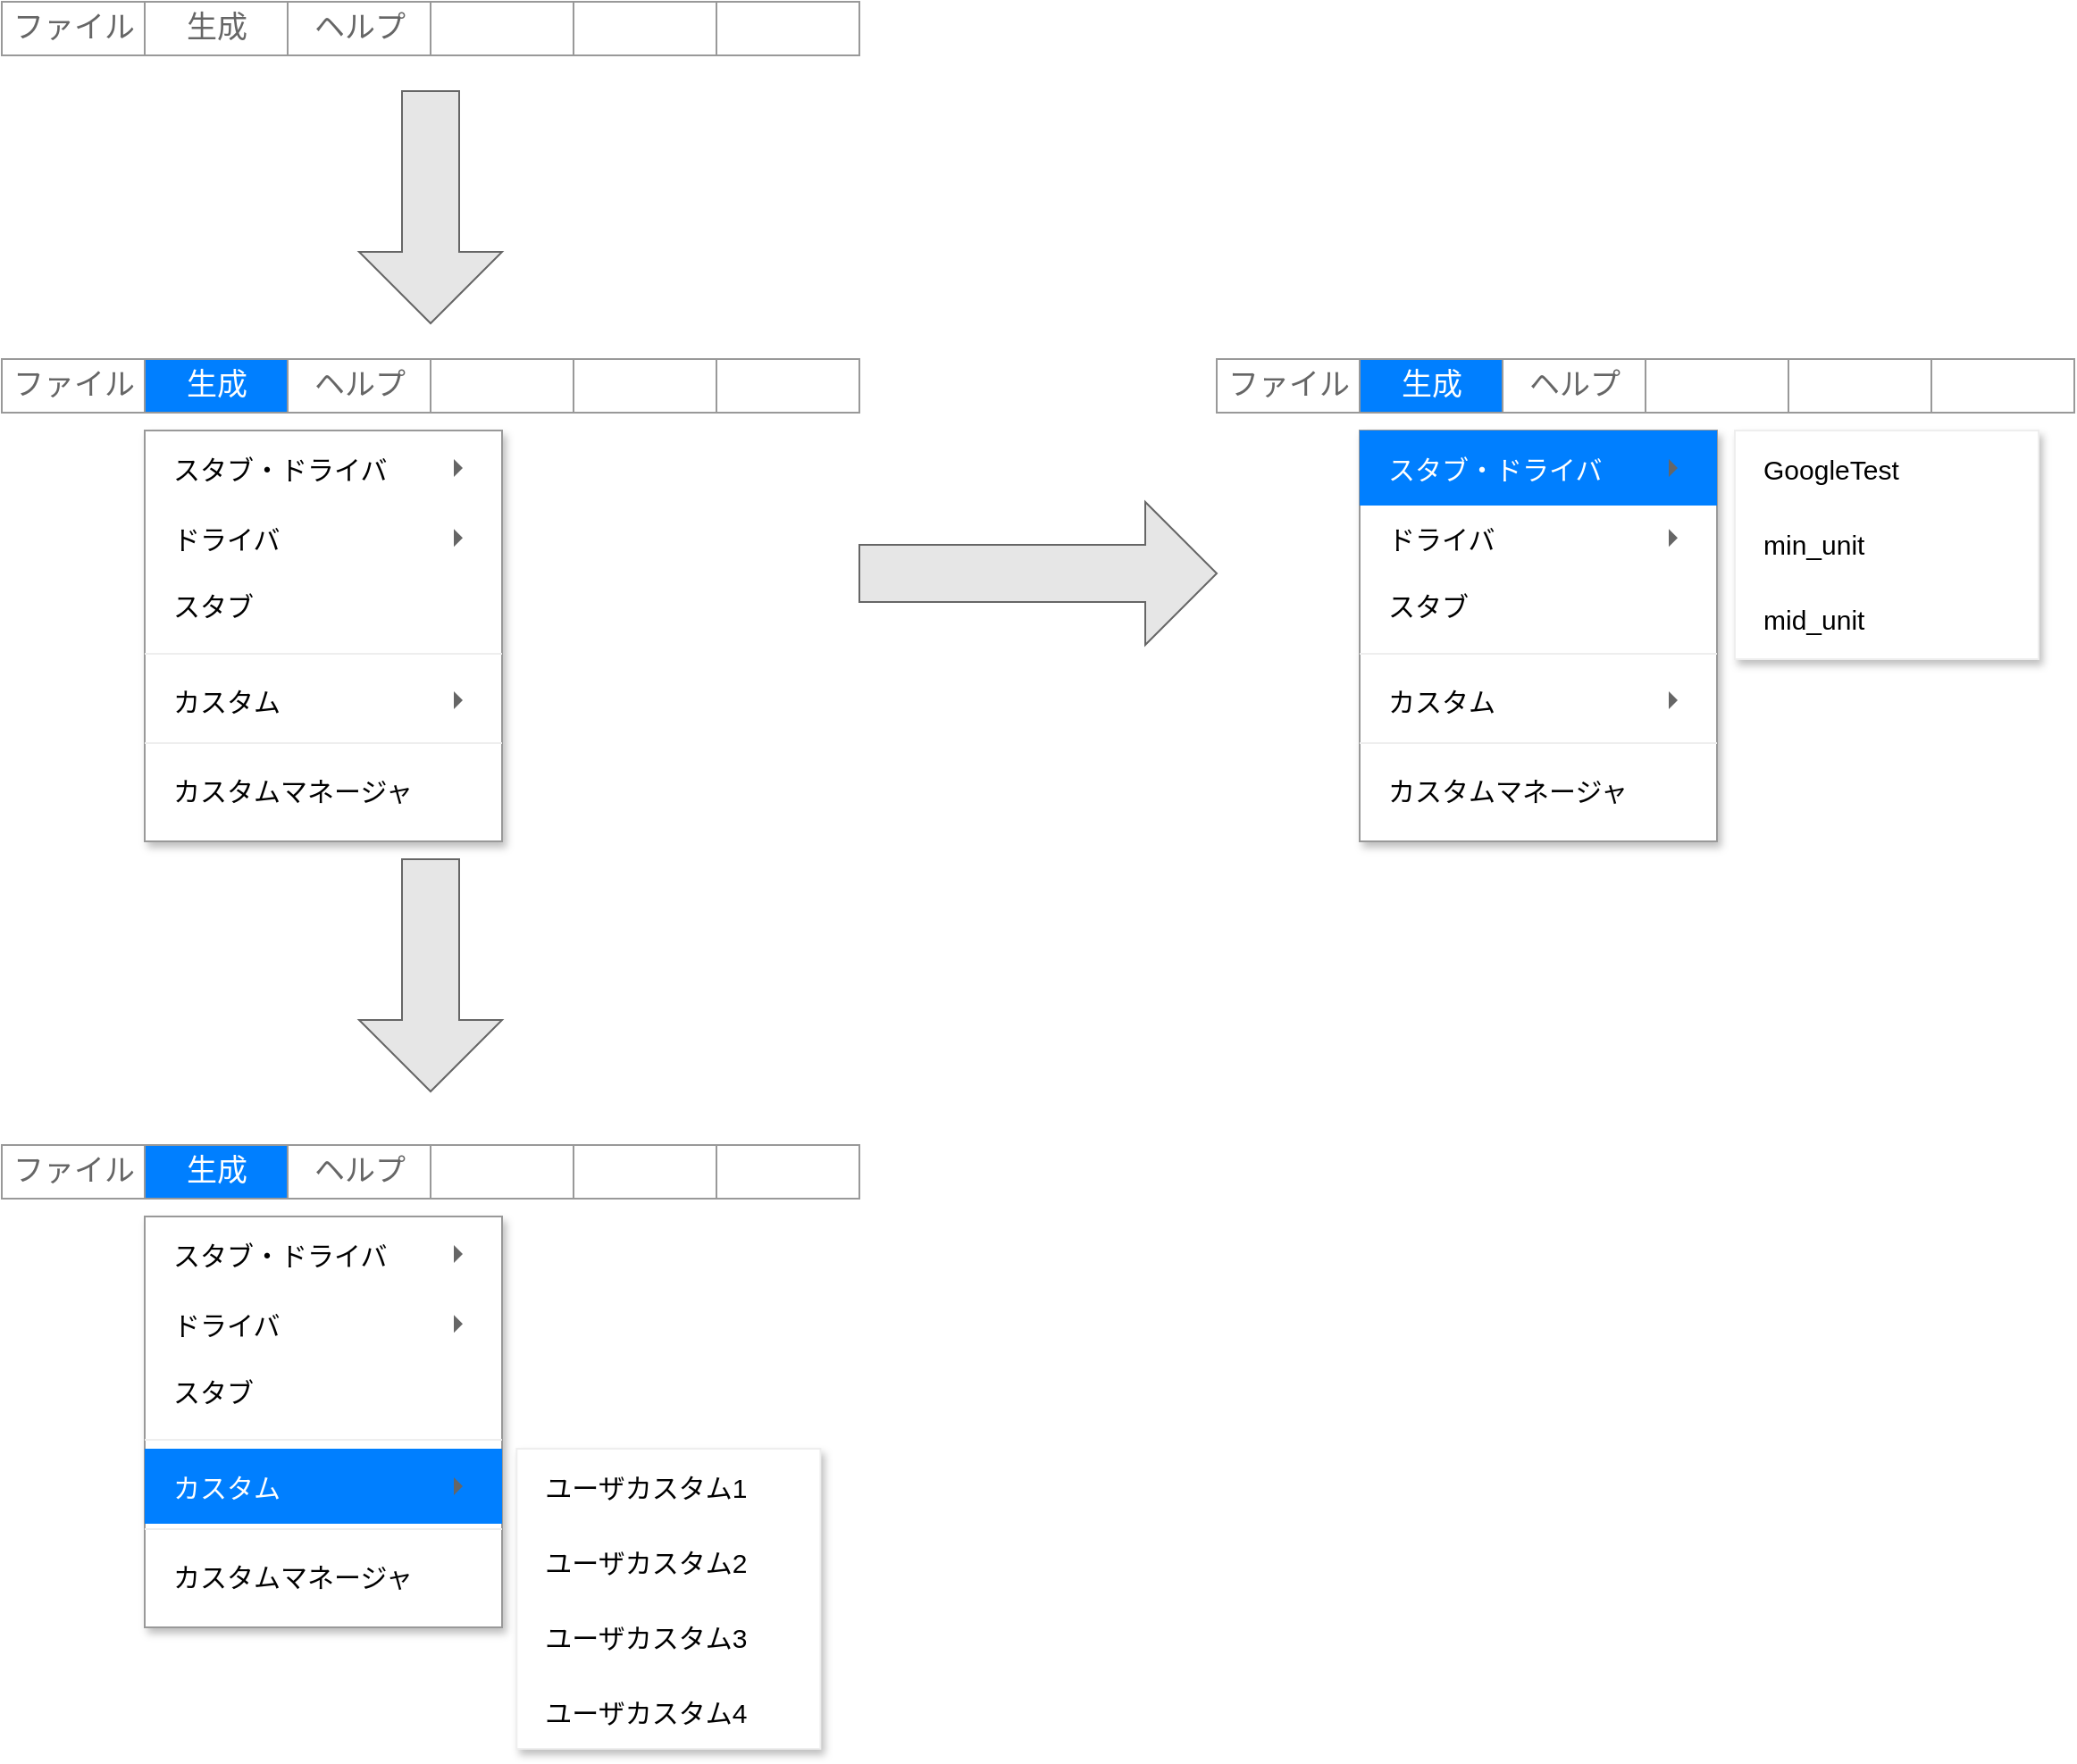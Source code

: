 <mxfile version="12.4.2" type="device" pages="5"><diagram id="7N1oEJG6aqFp8lybaG7s" name="view"><mxGraphModel dx="1422" dy="832" grid="1" gridSize="10" guides="1" tooltips="1" connect="1" arrows="1" fold="1" page="1" pageScale="1" pageWidth="827" pageHeight="1169" math="0" shadow="0"><root><mxCell id="0"/><mxCell id="1" parent="0"/><mxCell id="IkgLk5gU1nZsM10DbBEp-14" value="" style="perimeter=none;dashed=0;shape=rect;fillColor=#ffffff;strokeColor=#999999;shadow=1;" parent="1" vertex="1"><mxGeometry x="120" y="280" width="200" height="230" as="geometry"/></mxCell><mxCell id="IkgLk5gU1nZsM10DbBEp-17" value="スタブ" style="text;verticalAlign=middle;fontSize=15;spacing=16;resizeWidth=1;" parent="IkgLk5gU1nZsM10DbBEp-14" vertex="1"><mxGeometry width="200" height="42" relative="1" as="geometry"><mxPoint y="76.66" as="offset"/></mxGeometry></mxCell><mxCell id="IkgLk5gU1nZsM10DbBEp-37" value="" style="shape=line;strokeColor=#eeeeee;resizeWidth=1;" parent="IkgLk5gU1nZsM10DbBEp-14" vertex="1"><mxGeometry width="200" height="10" relative="1" as="geometry"><mxPoint y="120" as="offset"/></mxGeometry></mxCell><mxCell id="IkgLk5gU1nZsM10DbBEp-44" value="カスタム" style="text;verticalAlign=middle;fontSize=15;spacing=16;resizeWidth=1;" parent="IkgLk5gU1nZsM10DbBEp-14" vertex="1"><mxGeometry width="200" height="42" relative="1" as="geometry"><mxPoint y="130" as="offset"/></mxGeometry></mxCell><mxCell id="IkgLk5gU1nZsM10DbBEp-45" value="" style="perimeter=none;dashed=0;shape=mxgraph.gmdl.triangle;strokeColor=none;fillColor=#666666;direction=north;" parent="IkgLk5gU1nZsM10DbBEp-44" vertex="1"><mxGeometry x="1" y="0.5" width="5" height="10" relative="1" as="geometry"><mxPoint x="-27" y="-5" as="offset"/></mxGeometry></mxCell><mxCell id="IkgLk5gU1nZsM10DbBEp-72" value="スタブ・ドライバ" style="text;verticalAlign=middle;fontSize=15;spacing=16;resizeWidth=1;" parent="IkgLk5gU1nZsM10DbBEp-14" vertex="1"><mxGeometry width="200" height="42" relative="1" as="geometry"><mxPoint as="offset"/></mxGeometry></mxCell><mxCell id="IkgLk5gU1nZsM10DbBEp-73" value="" style="perimeter=none;dashed=0;shape=mxgraph.gmdl.triangle;strokeColor=none;fillColor=#666666;direction=north;" parent="IkgLk5gU1nZsM10DbBEp-72" vertex="1"><mxGeometry x="1" y="0.5" width="5" height="10" relative="1" as="geometry"><mxPoint x="-27" y="-5" as="offset"/></mxGeometry></mxCell><mxCell id="IkgLk5gU1nZsM10DbBEp-82" value="ドライバ" style="text;verticalAlign=middle;fontSize=15;spacing=16;resizeWidth=1;" parent="IkgLk5gU1nZsM10DbBEp-14" vertex="1"><mxGeometry y="40" width="200" height="40.15" as="geometry"><mxPoint as="offset"/></mxGeometry></mxCell><mxCell id="IkgLk5gU1nZsM10DbBEp-83" value="" style="perimeter=none;dashed=0;shape=mxgraph.gmdl.triangle;strokeColor=none;fillColor=#666666;direction=north;" parent="IkgLk5gU1nZsM10DbBEp-82" vertex="1"><mxGeometry x="1" y="0.5" width="5" height="10" relative="1" as="geometry"><mxPoint x="-27" y="-5" as="offset"/></mxGeometry></mxCell><mxCell id="IkgLk5gU1nZsM10DbBEp-111" value="カスタムマネージャ" style="text;verticalAlign=middle;fontSize=15;spacing=16;resizeWidth=1;" parent="IkgLk5gU1nZsM10DbBEp-14" vertex="1"><mxGeometry width="200" height="42" relative="1" as="geometry"><mxPoint y="180" as="offset"/></mxGeometry></mxCell><mxCell id="IkgLk5gU1nZsM10DbBEp-112" value="" style="shape=line;strokeColor=#eeeeee;resizeWidth=1;" parent="IkgLk5gU1nZsM10DbBEp-14" vertex="1"><mxGeometry width="200" height="10" relative="1" as="geometry"><mxPoint y="170" as="offset"/></mxGeometry></mxCell><mxCell id="IkgLk5gU1nZsM10DbBEp-1" value="" style="strokeWidth=1;shadow=0;dashed=0;align=center;html=1;shape=mxgraph.mockup.forms.rrect;rSize=0;strokeColor=#999999;" parent="1" vertex="1"><mxGeometry x="40" y="40" width="480" height="30" as="geometry"/></mxCell><mxCell id="IkgLk5gU1nZsM10DbBEp-2" value="ファイル" style="strokeColor=inherit;fillColor=inherit;gradientColor=inherit;strokeWidth=1;shadow=0;dashed=0;align=center;html=1;shape=mxgraph.mockup.forms.rrect;rSize=0;fontSize=17;fontColor=#666666;" parent="IkgLk5gU1nZsM10DbBEp-1" vertex="1"><mxGeometry width="80" height="30" as="geometry"/></mxCell><mxCell id="IkgLk5gU1nZsM10DbBEp-3" value="生成" style="strokeColor=inherit;fillColor=inherit;gradientColor=inherit;strokeWidth=1;shadow=0;dashed=0;align=center;html=1;shape=mxgraph.mockup.forms.rrect;rSize=0;fontSize=17;fontColor=#666666;" parent="IkgLk5gU1nZsM10DbBEp-1" vertex="1"><mxGeometry x="80" width="80" height="30" as="geometry"/></mxCell><mxCell id="IkgLk5gU1nZsM10DbBEp-4" value="ヘルプ" style="strokeColor=inherit;fillColor=inherit;gradientColor=inherit;strokeWidth=1;shadow=0;dashed=0;align=center;html=1;shape=mxgraph.mockup.forms.rrect;rSize=0;fontSize=17;fontColor=#666666;" parent="IkgLk5gU1nZsM10DbBEp-1" vertex="1"><mxGeometry x="160" width="80" height="30" as="geometry"/></mxCell><mxCell id="IkgLk5gU1nZsM10DbBEp-6" value="" style="strokeColor=inherit;fillColor=inherit;gradientColor=inherit;strokeWidth=1;shadow=0;dashed=0;align=center;html=1;shape=mxgraph.mockup.forms.rrect;rSize=0;fontSize=17;fontColor=#666666;" parent="IkgLk5gU1nZsM10DbBEp-1" vertex="1"><mxGeometry x="320" width="80" height="30" as="geometry"/></mxCell><mxCell id="IkgLk5gU1nZsM10DbBEp-7" value="" style="strokeColor=inherit;fillColor=inherit;gradientColor=inherit;strokeWidth=1;shadow=0;dashed=0;align=center;html=1;shape=mxgraph.mockup.forms.rrect;rSize=0;fontSize=17;fontColor=#666666;" parent="IkgLk5gU1nZsM10DbBEp-1" vertex="1"><mxGeometry x="400" width="80" height="30" as="geometry"/></mxCell><mxCell id="IkgLk5gU1nZsM10DbBEp-8" value="" style="strokeWidth=1;shadow=0;dashed=0;align=center;html=1;shape=mxgraph.mockup.forms.rrect;rSize=0;strokeColor=#999999;" parent="1" vertex="1"><mxGeometry x="40" y="240" width="480" height="30" as="geometry"/></mxCell><mxCell id="IkgLk5gU1nZsM10DbBEp-9" value="ファイル" style="strokeColor=inherit;fillColor=inherit;gradientColor=inherit;strokeWidth=1;shadow=0;dashed=0;align=center;html=1;shape=mxgraph.mockup.forms.rrect;rSize=0;fontSize=17;fontColor=#666666;" parent="IkgLk5gU1nZsM10DbBEp-8" vertex="1"><mxGeometry width="80" height="30" as="geometry"/></mxCell><mxCell id="IkgLk5gU1nZsM10DbBEp-10" value="生成" style="strokeColor=inherit;fillColor=#007FFF;gradientColor=inherit;strokeWidth=1;shadow=0;dashed=0;align=center;html=1;shape=mxgraph.mockup.forms.rrect;rSize=0;fontSize=17;fontColor=#FFFFFF;" parent="IkgLk5gU1nZsM10DbBEp-8" vertex="1"><mxGeometry x="80.0" width="80.0" height="30" as="geometry"/></mxCell><mxCell id="IkgLk5gU1nZsM10DbBEp-11" value="ヘルプ" style="strokeColor=inherit;fillColor=inherit;gradientColor=inherit;strokeWidth=1;shadow=0;dashed=0;align=center;html=1;shape=mxgraph.mockup.forms.rrect;rSize=0;fontSize=17;fontColor=#666666;" parent="IkgLk5gU1nZsM10DbBEp-8" vertex="1"><mxGeometry x="160.0" width="80.0" height="30" as="geometry"/></mxCell><mxCell id="IkgLk5gU1nZsM10DbBEp-12" value="" style="strokeColor=inherit;fillColor=inherit;gradientColor=inherit;strokeWidth=1;shadow=0;dashed=0;align=center;html=1;shape=mxgraph.mockup.forms.rrect;rSize=0;fontSize=17;fontColor=#666666;" parent="IkgLk5gU1nZsM10DbBEp-8" vertex="1"><mxGeometry x="320.0" width="80.0" height="30" as="geometry"/></mxCell><mxCell id="IkgLk5gU1nZsM10DbBEp-13" value="" style="strokeColor=inherit;fillColor=inherit;gradientColor=inherit;strokeWidth=1;shadow=0;dashed=0;align=center;html=1;shape=mxgraph.mockup.forms.rrect;rSize=0;fontSize=17;fontColor=#666666;" parent="IkgLk5gU1nZsM10DbBEp-8" vertex="1"><mxGeometry x="400" width="80.0" height="30" as="geometry"/></mxCell><mxCell id="IkgLk5gU1nZsM10DbBEp-55" value="" style="strokeWidth=1;shadow=0;dashed=0;align=center;html=1;shape=mxgraph.mockup.forms.rrect;rSize=0;strokeColor=#999999;" parent="1" vertex="1"><mxGeometry x="40" y="680" width="480" height="30" as="geometry"/></mxCell><mxCell id="IkgLk5gU1nZsM10DbBEp-56" value="ファイル" style="strokeColor=inherit;fillColor=inherit;gradientColor=inherit;strokeWidth=1;shadow=0;dashed=0;align=center;html=1;shape=mxgraph.mockup.forms.rrect;rSize=0;fontSize=17;fontColor=#666666;" parent="IkgLk5gU1nZsM10DbBEp-55" vertex="1"><mxGeometry width="80" height="30" as="geometry"/></mxCell><mxCell id="IkgLk5gU1nZsM10DbBEp-57" value="生成" style="strokeColor=inherit;fillColor=#007FFF;gradientColor=inherit;strokeWidth=1;shadow=0;dashed=0;align=center;html=1;shape=mxgraph.mockup.forms.rrect;rSize=0;fontSize=17;fontColor=#FFFFFF;" parent="IkgLk5gU1nZsM10DbBEp-55" vertex="1"><mxGeometry x="80.0" width="80.0" height="30" as="geometry"/></mxCell><mxCell id="IkgLk5gU1nZsM10DbBEp-58" value="ヘルプ" style="strokeColor=inherit;fillColor=inherit;gradientColor=inherit;strokeWidth=1;shadow=0;dashed=0;align=center;html=1;shape=mxgraph.mockup.forms.rrect;rSize=0;fontSize=17;fontColor=#666666;" parent="IkgLk5gU1nZsM10DbBEp-55" vertex="1"><mxGeometry x="160.0" width="80.0" height="30" as="geometry"/></mxCell><mxCell id="IkgLk5gU1nZsM10DbBEp-59" value="" style="strokeColor=inherit;fillColor=inherit;gradientColor=inherit;strokeWidth=1;shadow=0;dashed=0;align=center;html=1;shape=mxgraph.mockup.forms.rrect;rSize=0;fontSize=17;fontColor=#666666;" parent="IkgLk5gU1nZsM10DbBEp-55" vertex="1"><mxGeometry x="320.0" width="80.0" height="30" as="geometry"/></mxCell><mxCell id="IkgLk5gU1nZsM10DbBEp-60" value="" style="strokeColor=inherit;fillColor=inherit;gradientColor=inherit;strokeWidth=1;shadow=0;dashed=0;align=center;html=1;shape=mxgraph.mockup.forms.rrect;rSize=0;fontSize=17;fontColor=#666666;" parent="IkgLk5gU1nZsM10DbBEp-55" vertex="1"><mxGeometry x="400" width="80.0" height="30" as="geometry"/></mxCell><mxCell id="IkgLk5gU1nZsM10DbBEp-61" value="" style="perimeter=none;dashed=0;shape=rect;fillColor=#ffffff;strokeColor=#eeeeee;shadow=1;fontColor=#FFFFFF;" parent="1" vertex="1"><mxGeometry x="328.18" y="850" width="170" height="168" as="geometry"/></mxCell><mxCell id="IkgLk5gU1nZsM10DbBEp-62" value="ユーザカスタム1" style="text;verticalAlign=middle;fontSize=15;spacing=16;resizeWidth=1;" parent="IkgLk5gU1nZsM10DbBEp-61" vertex="1"><mxGeometry width="170" height="42" relative="1" as="geometry"><mxPoint as="offset"/></mxGeometry></mxCell><mxCell id="IkgLk5gU1nZsM10DbBEp-63" value="ユーザカスタム2" style="text;verticalAlign=middle;fontSize=15;spacing=16;resizeWidth=1;" parent="IkgLk5gU1nZsM10DbBEp-61" vertex="1"><mxGeometry width="170" height="42" relative="1" as="geometry"><mxPoint y="42" as="offset"/></mxGeometry></mxCell><mxCell id="IkgLk5gU1nZsM10DbBEp-64" value="ユーザカスタム3" style="text;verticalAlign=middle;fontSize=15;spacing=16;resizeWidth=1;" parent="IkgLk5gU1nZsM10DbBEp-61" vertex="1"><mxGeometry width="170" height="42" relative="1" as="geometry"><mxPoint y="84" as="offset"/></mxGeometry></mxCell><mxCell id="IkgLk5gU1nZsM10DbBEp-65" value="ユーザカスタム4" style="text;verticalAlign=middle;fontSize=15;spacing=16;resizeWidth=1;" parent="IkgLk5gU1nZsM10DbBEp-61" vertex="1"><mxGeometry width="170" height="42" relative="1" as="geometry"><mxPoint y="126" as="offset"/></mxGeometry></mxCell><mxCell id="IkgLk5gU1nZsM10DbBEp-84" value="" style="perimeter=none;dashed=0;shape=rect;fillColor=#ffffff;strokeColor=#eeeeee;shadow=1;fontColor=#FFFFFF;" parent="1" vertex="1"><mxGeometry x="1010" y="280" width="170" height="128" as="geometry"/></mxCell><mxCell id="IkgLk5gU1nZsM10DbBEp-85" value="GoogleTest" style="text;verticalAlign=middle;fontSize=15;spacing=16;resizeWidth=1;" parent="IkgLk5gU1nZsM10DbBEp-84" vertex="1"><mxGeometry width="170" height="42" relative="1" as="geometry"><mxPoint as="offset"/></mxGeometry></mxCell><mxCell id="IkgLk5gU1nZsM10DbBEp-86" value="min_unit" style="text;verticalAlign=middle;fontSize=15;spacing=16;resizeWidth=1;" parent="IkgLk5gU1nZsM10DbBEp-84" vertex="1"><mxGeometry width="170" height="42" relative="1" as="geometry"><mxPoint y="42" as="offset"/></mxGeometry></mxCell><mxCell id="IkgLk5gU1nZsM10DbBEp-87" value="mid_unit" style="text;verticalAlign=middle;fontSize=15;spacing=16;resizeWidth=1;" parent="IkgLk5gU1nZsM10DbBEp-84" vertex="1"><mxGeometry width="170" height="42" relative="1" as="geometry"><mxPoint y="84" as="offset"/></mxGeometry></mxCell><mxCell id="IkgLk5gU1nZsM10DbBEp-99" value="" style="strokeWidth=1;shadow=0;dashed=0;align=center;html=1;shape=mxgraph.mockup.forms.rrect;rSize=0;strokeColor=#999999;" parent="1" vertex="1"><mxGeometry x="720" y="240" width="480" height="30" as="geometry"/></mxCell><mxCell id="IkgLk5gU1nZsM10DbBEp-100" value="ファイル" style="strokeColor=inherit;fillColor=inherit;gradientColor=inherit;strokeWidth=1;shadow=0;dashed=0;align=center;html=1;shape=mxgraph.mockup.forms.rrect;rSize=0;fontSize=17;fontColor=#666666;" parent="IkgLk5gU1nZsM10DbBEp-99" vertex="1"><mxGeometry width="80" height="30" as="geometry"/></mxCell><mxCell id="IkgLk5gU1nZsM10DbBEp-101" value="生成" style="strokeColor=inherit;fillColor=#007FFF;gradientColor=inherit;strokeWidth=1;shadow=0;dashed=0;align=center;html=1;shape=mxgraph.mockup.forms.rrect;rSize=0;fontSize=17;fontColor=#FFFFFF;" parent="IkgLk5gU1nZsM10DbBEp-99" vertex="1"><mxGeometry x="80.0" width="80.0" height="30" as="geometry"/></mxCell><mxCell id="IkgLk5gU1nZsM10DbBEp-102" value="ヘルプ" style="strokeColor=inherit;fillColor=inherit;gradientColor=inherit;strokeWidth=1;shadow=0;dashed=0;align=center;html=1;shape=mxgraph.mockup.forms.rrect;rSize=0;fontSize=17;fontColor=#666666;" parent="IkgLk5gU1nZsM10DbBEp-99" vertex="1"><mxGeometry x="160.0" width="80.0" height="30" as="geometry"/></mxCell><mxCell id="IkgLk5gU1nZsM10DbBEp-103" value="" style="strokeColor=inherit;fillColor=inherit;gradientColor=inherit;strokeWidth=1;shadow=0;dashed=0;align=center;html=1;shape=mxgraph.mockup.forms.rrect;rSize=0;fontSize=17;fontColor=#666666;" parent="IkgLk5gU1nZsM10DbBEp-99" vertex="1"><mxGeometry x="320.0" width="80.0" height="30" as="geometry"/></mxCell><mxCell id="IkgLk5gU1nZsM10DbBEp-104" value="" style="strokeColor=inherit;fillColor=inherit;gradientColor=inherit;strokeWidth=1;shadow=0;dashed=0;align=center;html=1;shape=mxgraph.mockup.forms.rrect;rSize=0;fontSize=17;fontColor=#666666;" parent="IkgLk5gU1nZsM10DbBEp-99" vertex="1"><mxGeometry x="400" width="80.0" height="30" as="geometry"/></mxCell><mxCell id="IkgLk5gU1nZsM10DbBEp-106" value="" style="html=1;shadow=0;dashed=0;align=center;verticalAlign=middle;shape=mxgraph.arrows2.arrow;dy=0.6;dx=40;direction=south;notch=0;strokeColor=#666666;fillColor=#E6E6E6;fontColor=#FFFFFF;" parent="1" vertex="1"><mxGeometry x="240" y="90" width="80" height="130" as="geometry"/></mxCell><mxCell id="IkgLk5gU1nZsM10DbBEp-107" value="" style="html=1;shadow=0;dashed=0;align=center;verticalAlign=middle;shape=mxgraph.arrows2.arrow;dy=0.6;dx=40;direction=south;notch=0;strokeColor=#666666;fillColor=#E6E6E6;fontColor=#FFFFFF;" parent="1" vertex="1"><mxGeometry x="240" y="520" width="80" height="130" as="geometry"/></mxCell><mxCell id="IkgLk5gU1nZsM10DbBEp-109" value="" style="html=1;shadow=0;dashed=0;align=center;verticalAlign=middle;shape=mxgraph.arrows2.arrow;dy=0.6;dx=40;notch=0;strokeColor=#666666;fillColor=#E6E6E6;fontColor=#FFFFFF;" parent="1" vertex="1"><mxGeometry x="520" y="320" width="200" height="80" as="geometry"/></mxCell><mxCell id="IkgLk5gU1nZsM10DbBEp-119" value="" style="perimeter=none;dashed=0;shape=rect;fillColor=#ffffff;strokeColor=#999999;shadow=1;" parent="1" vertex="1"><mxGeometry x="120" y="720" width="200" height="230" as="geometry"/></mxCell><mxCell id="IkgLk5gU1nZsM10DbBEp-120" value="スタブ" style="text;verticalAlign=middle;fontSize=15;spacing=16;resizeWidth=1;" parent="IkgLk5gU1nZsM10DbBEp-119" vertex="1"><mxGeometry width="200" height="42" relative="1" as="geometry"><mxPoint y="76.66" as="offset"/></mxGeometry></mxCell><mxCell id="IkgLk5gU1nZsM10DbBEp-121" value="" style="shape=line;strokeColor=#eeeeee;resizeWidth=1;" parent="IkgLk5gU1nZsM10DbBEp-119" vertex="1"><mxGeometry width="200" height="10" relative="1" as="geometry"><mxPoint y="120" as="offset"/></mxGeometry></mxCell><mxCell id="IkgLk5gU1nZsM10DbBEp-122" value="カスタム" style="text;verticalAlign=middle;fontSize=15;spacing=16;resizeWidth=1;fillColor=#007FFF;fontColor=#FFFFFF;" parent="IkgLk5gU1nZsM10DbBEp-119" vertex="1"><mxGeometry width="200" height="42" relative="1" as="geometry"><mxPoint y="130" as="offset"/></mxGeometry></mxCell><mxCell id="IkgLk5gU1nZsM10DbBEp-123" value="" style="perimeter=none;dashed=0;shape=mxgraph.gmdl.triangle;strokeColor=none;fillColor=#666666;direction=north;" parent="IkgLk5gU1nZsM10DbBEp-122" vertex="1"><mxGeometry x="1" y="0.5" width="5" height="10" relative="1" as="geometry"><mxPoint x="-27" y="-5" as="offset"/></mxGeometry></mxCell><mxCell id="IkgLk5gU1nZsM10DbBEp-124" value="スタブ・ドライバ" style="text;verticalAlign=middle;fontSize=15;spacing=16;resizeWidth=1;" parent="IkgLk5gU1nZsM10DbBEp-119" vertex="1"><mxGeometry width="200" height="42" relative="1" as="geometry"><mxPoint as="offset"/></mxGeometry></mxCell><mxCell id="IkgLk5gU1nZsM10DbBEp-125" value="" style="perimeter=none;dashed=0;shape=mxgraph.gmdl.triangle;strokeColor=none;fillColor=#666666;direction=north;" parent="IkgLk5gU1nZsM10DbBEp-124" vertex="1"><mxGeometry x="1" y="0.5" width="5" height="10" relative="1" as="geometry"><mxPoint x="-27" y="-5" as="offset"/></mxGeometry></mxCell><mxCell id="IkgLk5gU1nZsM10DbBEp-126" value="ドライバ" style="text;verticalAlign=middle;fontSize=15;spacing=16;resizeWidth=1;" parent="IkgLk5gU1nZsM10DbBEp-119" vertex="1"><mxGeometry y="40" width="200" height="40.15" as="geometry"><mxPoint as="offset"/></mxGeometry></mxCell><mxCell id="IkgLk5gU1nZsM10DbBEp-127" value="" style="perimeter=none;dashed=0;shape=mxgraph.gmdl.triangle;strokeColor=none;fillColor=#666666;direction=north;" parent="IkgLk5gU1nZsM10DbBEp-126" vertex="1"><mxGeometry x="1" y="0.5" width="5" height="10" relative="1" as="geometry"><mxPoint x="-27" y="-5" as="offset"/></mxGeometry></mxCell><mxCell id="IkgLk5gU1nZsM10DbBEp-128" value="カスタムマネージャ" style="text;verticalAlign=middle;fontSize=15;spacing=16;resizeWidth=1;" parent="IkgLk5gU1nZsM10DbBEp-119" vertex="1"><mxGeometry width="200" height="42" relative="1" as="geometry"><mxPoint y="180" as="offset"/></mxGeometry></mxCell><mxCell id="IkgLk5gU1nZsM10DbBEp-129" value="" style="shape=line;strokeColor=#eeeeee;resizeWidth=1;" parent="IkgLk5gU1nZsM10DbBEp-119" vertex="1"><mxGeometry width="200" height="10" relative="1" as="geometry"><mxPoint y="170" as="offset"/></mxGeometry></mxCell><mxCell id="IkgLk5gU1nZsM10DbBEp-131" value="" style="perimeter=none;dashed=0;shape=rect;fillColor=#ffffff;strokeColor=#999999;shadow=1;" parent="1" vertex="1"><mxGeometry x="800" y="280" width="200" height="230" as="geometry"/></mxCell><mxCell id="IkgLk5gU1nZsM10DbBEp-132" value="スタブ" style="text;verticalAlign=middle;fontSize=15;spacing=16;resizeWidth=1;" parent="IkgLk5gU1nZsM10DbBEp-131" vertex="1"><mxGeometry width="200" height="42" relative="1" as="geometry"><mxPoint y="76.66" as="offset"/></mxGeometry></mxCell><mxCell id="IkgLk5gU1nZsM10DbBEp-133" value="" style="shape=line;strokeColor=#eeeeee;resizeWidth=1;" parent="IkgLk5gU1nZsM10DbBEp-131" vertex="1"><mxGeometry width="200" height="10" relative="1" as="geometry"><mxPoint y="120" as="offset"/></mxGeometry></mxCell><mxCell id="IkgLk5gU1nZsM10DbBEp-134" value="カスタム" style="text;verticalAlign=middle;fontSize=15;spacing=16;resizeWidth=1;" parent="IkgLk5gU1nZsM10DbBEp-131" vertex="1"><mxGeometry width="200" height="42" relative="1" as="geometry"><mxPoint y="130" as="offset"/></mxGeometry></mxCell><mxCell id="IkgLk5gU1nZsM10DbBEp-135" value="" style="perimeter=none;dashed=0;shape=mxgraph.gmdl.triangle;strokeColor=none;fillColor=#666666;direction=north;" parent="IkgLk5gU1nZsM10DbBEp-134" vertex="1"><mxGeometry x="1" y="0.5" width="5" height="10" relative="1" as="geometry"><mxPoint x="-27" y="-5" as="offset"/></mxGeometry></mxCell><mxCell id="IkgLk5gU1nZsM10DbBEp-136" value="スタブ・ドライバ" style="text;verticalAlign=middle;fontSize=15;spacing=16;resizeWidth=1;fontColor=#FFFFFF;fillColor=#007FFF;" parent="IkgLk5gU1nZsM10DbBEp-131" vertex="1"><mxGeometry width="200" height="42" relative="1" as="geometry"><mxPoint as="offset"/></mxGeometry></mxCell><mxCell id="IkgLk5gU1nZsM10DbBEp-137" value="" style="perimeter=none;dashed=0;shape=mxgraph.gmdl.triangle;strokeColor=none;fillColor=#666666;direction=north;" parent="IkgLk5gU1nZsM10DbBEp-136" vertex="1"><mxGeometry x="1" y="0.5" width="5" height="10" relative="1" as="geometry"><mxPoint x="-27" y="-5" as="offset"/></mxGeometry></mxCell><mxCell id="IkgLk5gU1nZsM10DbBEp-138" value="ドライバ" style="text;verticalAlign=middle;fontSize=15;spacing=16;resizeWidth=1;" parent="IkgLk5gU1nZsM10DbBEp-131" vertex="1"><mxGeometry y="40" width="200" height="40.15" as="geometry"><mxPoint as="offset"/></mxGeometry></mxCell><mxCell id="IkgLk5gU1nZsM10DbBEp-139" value="" style="perimeter=none;dashed=0;shape=mxgraph.gmdl.triangle;strokeColor=none;fillColor=#666666;direction=north;" parent="IkgLk5gU1nZsM10DbBEp-138" vertex="1"><mxGeometry x="1" y="0.5" width="5" height="10" relative="1" as="geometry"><mxPoint x="-27" y="-5" as="offset"/></mxGeometry></mxCell><mxCell id="IkgLk5gU1nZsM10DbBEp-140" value="カスタムマネージャ" style="text;verticalAlign=middle;fontSize=15;spacing=16;resizeWidth=1;" parent="IkgLk5gU1nZsM10DbBEp-131" vertex="1"><mxGeometry width="200" height="42" relative="1" as="geometry"><mxPoint y="180" as="offset"/></mxGeometry></mxCell><mxCell id="IkgLk5gU1nZsM10DbBEp-141" value="" style="shape=line;strokeColor=#eeeeee;resizeWidth=1;" parent="IkgLk5gU1nZsM10DbBEp-131" vertex="1"><mxGeometry width="200" height="10" relative="1" as="geometry"><mxPoint y="170" as="offset"/></mxGeometry></mxCell></root></mxGraphModel></diagram><diagram id="vDghLESuG-EuMgkXaWW0" name="class diagram"><mxGraphModel dx="1422" dy="832" grid="1" gridSize="10" guides="1" tooltips="1" connect="1" arrows="1" fold="1" page="1" pageScale="1" pageWidth="827" pageHeight="1169" math="0" shadow="0"><root><mxCell id="Us19DFnW7uCuWdtMD-bD-0"/><mxCell id="Us19DFnW7uCuWdtMD-bD-1" parent="Us19DFnW7uCuWdtMD-bD-0"/><mxCell id="JcWbqUWG5oJd2-VIlnJP-0" style="edgeStyle=orthogonalEdgeStyle;rounded=0;orthogonalLoop=1;jettySize=auto;html=1;" parent="Us19DFnW7uCuWdtMD-bD-1" source="Us19DFnW7uCuWdtMD-bD-2" target="Us19DFnW7uCuWdtMD-bD-6" edge="1"><mxGeometry relative="1" as="geometry"><Array as="points"><mxPoint x="950" y="140"/><mxPoint x="950" y="140"/></Array></mxGeometry></mxCell><mxCell id="JcWbqUWG5oJd2-VIlnJP-1" value="Create" style="text;html=1;align=center;verticalAlign=middle;resizable=0;points=[];;labelBackgroundColor=#ffffff;" parent="JcWbqUWG5oJd2-VIlnJP-0" vertex="1" connectable="0"><mxGeometry y="65" relative="1" as="geometry"><mxPoint x="10" y="51" as="offset"/></mxGeometry></mxCell><mxCell id="_c2YKEBaXTNqE4tGYIdX-10" style="edgeStyle=orthogonalEdgeStyle;rounded=0;orthogonalLoop=1;jettySize=auto;html=1;endArrow=none;endFill=0;" edge="1" parent="Us19DFnW7uCuWdtMD-bD-1" source="Us19DFnW7uCuWdtMD-bD-2" target="_c2YKEBaXTNqE4tGYIdX-0"><mxGeometry relative="1" as="geometry"><Array as="points"><mxPoint x="450" y="156"/><mxPoint x="450" y="156"/></Array></mxGeometry></mxCell><mxCell id="Us19DFnW7uCuWdtMD-bD-2" value="&lt;&lt;interface&gt;&gt;&#10;IStubDriverPlugin" style="swimlane;fontStyle=1;align=center;verticalAlign=top;childLayout=stackLayout;horizontal=1;startSize=38;horizontalStack=0;resizeParent=1;resizeParentMax=0;resizeLast=0;collapsible=1;marginBottom=0;strokeColor=#666666;fillColor=#ffffff;fontColor=#000000;" parent="Us19DFnW7uCuWdtMD-bD-1" vertex="1"><mxGeometry x="640" y="120" width="200" height="72" as="geometry"/></mxCell><mxCell id="Us19DFnW7uCuWdtMD-bD-4" value="" style="line;strokeWidth=1;fillColor=none;align=left;verticalAlign=middle;spacingTop=-1;spacingLeft=3;spacingRight=3;rotatable=0;labelPosition=right;points=[];portConstraint=eastwest;" parent="Us19DFnW7uCuWdtMD-bD-2" vertex="1"><mxGeometry y="38" width="200" height="8" as="geometry"/></mxCell><mxCell id="Us19DFnW7uCuWdtMD-bD-5" value="+ Execute(object): PluginOutput" style="text;strokeColor=none;fillColor=none;align=left;verticalAlign=top;spacingLeft=4;spacingRight=4;overflow=hidden;rotatable=0;points=[[0,0.5],[1,0.5]];portConstraint=eastwest;fontStyle=2" parent="Us19DFnW7uCuWdtMD-bD-2" vertex="1"><mxGeometry y="46" width="200" height="26" as="geometry"/></mxCell><mxCell id="Us19DFnW7uCuWdtMD-bD-6" value="PluginOutput" style="swimlane;fontStyle=1;align=center;verticalAlign=top;childLayout=stackLayout;horizontal=1;startSize=26;horizontalStack=0;resizeParent=1;resizeParentMax=0;resizeLast=0;collapsible=1;marginBottom=0;strokeColor=#666666;fillColor=#ffffff;fontColor=#000000;" parent="Us19DFnW7uCuWdtMD-bD-1" vertex="1"><mxGeometry x="960" y="126" width="160" height="60" as="geometry"/></mxCell><mxCell id="Us19DFnW7uCuWdtMD-bD-7" value="+ message: string" style="text;strokeColor=none;fillColor=none;align=left;verticalAlign=top;spacingLeft=4;spacingRight=4;overflow=hidden;rotatable=0;points=[[0,0.5],[1,0.5]];portConstraint=eastwest;" parent="Us19DFnW7uCuWdtMD-bD-6" vertex="1"><mxGeometry y="26" width="160" height="26" as="geometry"/></mxCell><mxCell id="Us19DFnW7uCuWdtMD-bD-8" value="" style="line;strokeWidth=1;fillColor=none;align=left;verticalAlign=middle;spacingTop=-1;spacingLeft=3;spacingRight=3;rotatable=0;labelPosition=right;points=[];portConstraint=eastwest;" parent="Us19DFnW7uCuWdtMD-bD-6" vertex="1"><mxGeometry y="52" width="160" height="8" as="geometry"/></mxCell><mxCell id="dAHVQaLjSvpNxnr5PJf_-4" style="edgeStyle=orthogonalEdgeStyle;rounded=0;orthogonalLoop=1;jettySize=auto;html=1;" parent="Us19DFnW7uCuWdtMD-bD-1" source="dAHVQaLjSvpNxnr5PJf_-0" target="Us19DFnW7uCuWdtMD-bD-2" edge="1"><mxGeometry relative="1" as="geometry"><Array as="points"><mxPoint x="740" y="290"/></Array></mxGeometry></mxCell><mxCell id="Azd2HR6naDbhtDwvNd8A-0" value="Create" style="text;html=1;align=center;verticalAlign=middle;resizable=0;points=[];;labelBackgroundColor=#ffffff;" parent="dAHVQaLjSvpNxnr5PJf_-4" vertex="1" connectable="0"><mxGeometry x="-0.328" y="-3" relative="1" as="geometry"><mxPoint x="17" as="offset"/></mxGeometry></mxCell><mxCell id="dAHVQaLjSvpNxnr5PJf_-0" value="PluginManager" style="swimlane;fontStyle=1;align=center;verticalAlign=top;childLayout=stackLayout;horizontal=1;startSize=26;horizontalStack=0;resizeParent=1;resizeParentMax=0;resizeLast=0;collapsible=1;marginBottom=0;" parent="Us19DFnW7uCuWdtMD-bD-1" vertex="1"><mxGeometry x="600" y="280" width="240" height="112" as="geometry"/></mxCell><mxCell id="dAHVQaLjSvpNxnr5PJf_-2" value="" style="line;strokeWidth=1;fillColor=none;align=left;verticalAlign=middle;spacingTop=-1;spacingLeft=3;spacingRight=3;rotatable=0;labelPosition=right;points=[];portConstraint=eastwest;" parent="dAHVQaLjSvpNxnr5PJf_-0" vertex="1"><mxGeometry y="26" width="240" height="8" as="geometry"/></mxCell><mxCell id="dAHVQaLjSvpNxnr5PJf_-3" value="+ Load(int index): IStubDriverPlugin" style="text;strokeColor=none;fillColor=none;align=left;verticalAlign=top;spacingLeft=4;spacingRight=4;overflow=hidden;rotatable=0;points=[[0,0.5],[1,0.5]];portConstraint=eastwest;fontStyle=0" parent="dAHVQaLjSvpNxnr5PJf_-0" vertex="1"><mxGeometry y="34" width="240" height="26" as="geometry"/></mxCell><mxCell id="3gE-tzdFk2xJfg2-qWJc-0" value="+ Check(int index): bool" style="text;strokeColor=none;fillColor=none;align=left;verticalAlign=top;spacingLeft=4;spacingRight=4;overflow=hidden;rotatable=0;points=[[0,0.5],[1,0.5]];portConstraint=eastwest;fontStyle=0" parent="dAHVQaLjSvpNxnr5PJf_-0" vertex="1"><mxGeometry y="60" width="240" height="26" as="geometry"/></mxCell><mxCell id="QJkwkjcaEBw02th1WuUk-0" value="+ GetList(): IEnumerable&lt;string&gt;" style="text;strokeColor=none;fillColor=none;align=left;verticalAlign=top;spacingLeft=4;spacingRight=4;overflow=hidden;rotatable=0;points=[[0,0.5],[1,0.5]];portConstraint=eastwest;fontStyle=0" parent="dAHVQaLjSvpNxnr5PJf_-0" vertex="1"><mxGeometry y="86" width="240" height="26" as="geometry"/></mxCell><mxCell id="4a8a_NpQcW3UTtHdJIIi-7" style="edgeStyle=orthogonalEdgeStyle;rounded=0;orthogonalLoop=1;jettySize=auto;html=1;startSize=6;endArrow=block;endFill=0;endSize=10;strokeWidth=1;" parent="Us19DFnW7uCuWdtMD-bD-1" source="4a8a_NpQcW3UTtHdJIIi-4" target="dAHVQaLjSvpNxnr5PJf_-0" edge="1"><mxGeometry relative="1" as="geometry"/></mxCell><mxCell id="4a8a_NpQcW3UTtHdJIIi-4" value="UserPluginManager" style="swimlane;fontStyle=1;align=center;verticalAlign=top;childLayout=stackLayout;horizontal=1;startSize=26;horizontalStack=0;resizeParent=1;resizeParentMax=0;resizeLast=0;collapsible=1;marginBottom=0;" parent="Us19DFnW7uCuWdtMD-bD-1" vertex="1"><mxGeometry x="600" y="480" width="240" height="60" as="geometry"/></mxCell><mxCell id="4a8a_NpQcW3UTtHdJIIi-5" value="" style="line;strokeWidth=1;fillColor=none;align=left;verticalAlign=middle;spacingTop=-1;spacingLeft=3;spacingRight=3;rotatable=0;labelPosition=right;points=[];portConstraint=eastwest;" parent="4a8a_NpQcW3UTtHdJIIi-4" vertex="1"><mxGeometry y="26" width="240" height="8" as="geometry"/></mxCell><mxCell id="4a8a_NpQcW3UTtHdJIIi-6" value="+ Load(int index): IStubDriverPlugin" style="text;strokeColor=none;fillColor=none;align=left;verticalAlign=top;spacingLeft=4;spacingRight=4;overflow=hidden;rotatable=0;points=[[0,0.5],[1,0.5]];portConstraint=eastwest;fontStyle=0" parent="4a8a_NpQcW3UTtHdJIIi-4" vertex="1"><mxGeometry y="34" width="240" height="26" as="geometry"/></mxCell><mxCell id="4a8a_NpQcW3UTtHdJIIi-8" value="Load plugins default installed" style="shape=callout;whiteSpace=wrap;html=1;perimeter=calloutPerimeter;position2=1;" parent="Us19DFnW7uCuWdtMD-bD-1" vertex="1"><mxGeometry x="410" y="210" width="200" height="80" as="geometry"/></mxCell><mxCell id="4a8a_NpQcW3UTtHdJIIi-9" value="Load plugins user customised." style="shape=callout;whiteSpace=wrap;html=1;perimeter=calloutPerimeter;position2=1;" parent="Us19DFnW7uCuWdtMD-bD-1" vertex="1"><mxGeometry x="410" y="410" width="200" height="80" as="geometry"/></mxCell><mxCell id="_c2YKEBaXTNqE4tGYIdX-0" value="PluginInput" style="swimlane;fontStyle=1;align=center;verticalAlign=top;childLayout=stackLayout;horizontal=1;startSize=26;horizontalStack=0;resizeParent=1;resizeParentMax=0;resizeLast=0;collapsible=1;marginBottom=0;" vertex="1" parent="Us19DFnW7uCuWdtMD-bD-1"><mxGeometry x="40" y="120" width="320" height="242" as="geometry"/></mxCell><mxCell id="_c2YKEBaXTNqE4tGYIdX-1" value="+ InputFilePath: string" style="text;strokeColor=none;fillColor=none;align=left;verticalAlign=top;spacingLeft=4;spacingRight=4;overflow=hidden;rotatable=0;points=[[0,0.5],[1,0.5]];portConstraint=eastwest;" vertex="1" parent="_c2YKEBaXTNqE4tGYIdX-0"><mxGeometry y="26" width="320" height="26" as="geometry"/></mxCell><mxCell id="_c2YKEBaXTNqE4tGYIdX-2" value="+ OutputDirPath: string" style="text;strokeColor=none;fillColor=none;align=left;verticalAlign=top;spacingLeft=4;spacingRight=4;overflow=hidden;rotatable=0;points=[[0,0.5],[1,0.5]];portConstraint=eastwest;" vertex="1" parent="_c2YKEBaXTNqE4tGYIdX-0"><mxGeometry y="52" width="320" height="26" as="geometry"/></mxCell><mxCell id="_c2YKEBaXTNqE4tGYIdX-3" value="+ StubBufferSize1: ulong" style="text;strokeColor=none;fillColor=none;align=left;verticalAlign=top;spacingLeft=4;spacingRight=4;overflow=hidden;rotatable=0;points=[[0,0.5],[1,0.5]];portConstraint=eastwest;" vertex="1" parent="_c2YKEBaXTNqE4tGYIdX-0"><mxGeometry y="78" width="320" height="26" as="geometry"/></mxCell><mxCell id="_c2YKEBaXTNqE4tGYIdX-4" value="+ StubBufferSize2: ulong" style="text;strokeColor=none;fillColor=none;align=left;verticalAlign=top;spacingLeft=4;spacingRight=4;overflow=hidden;rotatable=0;points=[[0,0.5],[1,0.5]];portConstraint=eastwest;" vertex="1" parent="_c2YKEBaXTNqE4tGYIdX-0"><mxGeometry y="104" width="320" height="26" as="geometry"/></mxCell><mxCell id="_c2YKEBaXTNqE4tGYIdX-5" value="+ StubIncludeStandardHeaders: IEnumerable&lt;string&gt;" style="text;strokeColor=none;fillColor=none;align=left;verticalAlign=top;spacingLeft=4;spacingRight=4;overflow=hidden;rotatable=0;points=[[0,0.5],[1,0.5]];portConstraint=eastwest;" vertex="1" parent="_c2YKEBaXTNqE4tGYIdX-0"><mxGeometry y="130" width="320" height="26" as="geometry"/></mxCell><mxCell id="_c2YKEBaXTNqE4tGYIdX-6" value="+ StubIncludeUserHeaders: IEnumerable&lt;string&gt;" style="text;strokeColor=none;fillColor=none;align=left;verticalAlign=top;spacingLeft=4;spacingRight=4;overflow=hidden;rotatable=0;points=[[0,0.5],[1,0.5]];portConstraint=eastwest;" vertex="1" parent="_c2YKEBaXTNqE4tGYIdX-0"><mxGeometry y="156" width="320" height="26" as="geometry"/></mxCell><mxCell id="_c2YKEBaXTNqE4tGYIdX-7" value="+ DriverIncludeStandardHeaders: IEnumerable&lt;string&gt;" style="text;strokeColor=none;fillColor=none;align=left;verticalAlign=top;spacingLeft=4;spacingRight=4;overflow=hidden;rotatable=0;points=[[0,0.5],[1,0.5]];portConstraint=eastwest;" vertex="1" parent="_c2YKEBaXTNqE4tGYIdX-0"><mxGeometry y="182" width="320" height="26" as="geometry"/></mxCell><mxCell id="_c2YKEBaXTNqE4tGYIdX-8" value="+ DriverIncludeUserHeaders: IEnumerable&lt;string&gt;" style="text;strokeColor=none;fillColor=none;align=left;verticalAlign=top;spacingLeft=4;spacingRight=4;overflow=hidden;rotatable=0;points=[[0,0.5],[1,0.5]];portConstraint=eastwest;" vertex="1" parent="_c2YKEBaXTNqE4tGYIdX-0"><mxGeometry y="208" width="320" height="26" as="geometry"/></mxCell><mxCell id="_c2YKEBaXTNqE4tGYIdX-9" value="" style="line;strokeWidth=1;fillColor=none;align=left;verticalAlign=middle;spacingTop=-1;spacingLeft=3;spacingRight=3;rotatable=0;labelPosition=right;points=[];portConstraint=eastwest;" vertex="1" parent="_c2YKEBaXTNqE4tGYIdX-0"><mxGeometry y="234" width="320" height="8" as="geometry"/></mxCell></root></mxGraphModel></diagram><diagram id="zItEUICFXojUmDSe-H6l" name="Sequence"><mxGraphModel dx="1086" dy="705" grid="1" gridSize="10" guides="1" tooltips="1" connect="1" arrows="1" fold="1" page="1" pageScale="1" pageWidth="827" pageHeight="1169" math="0" shadow="0"><root><mxCell id="-0gDnBMk9jL1nkoM-KEy-0"/><mxCell id="-0gDnBMk9jL1nkoM-KEy-1" parent="-0gDnBMk9jL1nkoM-KEy-0"/><mxCell id="-0gDnBMk9jL1nkoM-KEy-2" value="" style="shape=umlLifeline;participant=umlActor;perimeter=lifelinePerimeter;whiteSpace=wrap;html=1;container=1;collapsible=0;recursiveResize=0;verticalAlign=top;spacingTop=36;labelBackgroundColor=#ffffff;outlineConnect=0;" parent="-0gDnBMk9jL1nkoM-KEy-1" vertex="1"><mxGeometry x="110" y="80" width="20" height="440" as="geometry"/></mxCell><mxCell id="0Y6gBR_bDgTRG51ft7o0-6" value="" style="html=1;points=[];perimeter=orthogonalPerimeter;" parent="-0gDnBMk9jL1nkoM-KEy-2" vertex="1"><mxGeometry x="5" y="80" width="10" height="40" as="geometry"/></mxCell><mxCell id="wK2EYZKNKVpu6QRK1Vck-1" value="" style="html=1;points=[];perimeter=orthogonalPerimeter;" parent="-0gDnBMk9jL1nkoM-KEy-2" vertex="1"><mxGeometry x="5" y="350" width="10" height="30" as="geometry"/></mxCell><mxCell id="0Y6gBR_bDgTRG51ft7o0-1" value="menu&lt;br&gt;item" style="shape=umlBoundary;whiteSpace=wrap;html=1;" parent="-0gDnBMk9jL1nkoM-KEy-1" vertex="1"><mxGeometry x="255" y="80" width="50" height="40" as="geometry"/></mxCell><mxCell id="WtRXtYX7gyqixZ-sA8q7-1" value="Load" style="edgeStyle=orthogonalEdgeStyle;rounded=0;orthogonalLoop=1;jettySize=auto;html=1;startSize=6;endArrow=blockThin;endFill=1;endSize=10;strokeWidth=1;" parent="-0gDnBMk9jL1nkoM-KEy-1" source="SausctzhwlRg7RZkOPCK-2" target="WtRXtYX7gyqixZ-sA8q7-0" edge="1"><mxGeometry x="0.062" y="10" relative="1" as="geometry"><mxPoint x="660" y="200" as="targetPoint"/><Array as="points"><mxPoint x="530" y="180"/><mxPoint x="530" y="180"/></Array><mxPoint as="offset"/><mxPoint x="560" y="150" as="sourcePoint"/></mxGeometry></mxCell><mxCell id="KL9t9E-s4PgkC8YGidsq-1" style="edgeStyle=orthogonalEdgeStyle;rounded=0;orthogonalLoop=1;jettySize=auto;html=1;startSize=6;endArrow=blockThin;endFill=1;endSize=10;strokeWidth=1;" parent="-0gDnBMk9jL1nkoM-KEy-1" source="SausctzhwlRg7RZkOPCK-2" target="KL9t9E-s4PgkC8YGidsq-0" edge="1"><mxGeometry relative="1" as="geometry"><Array as="points"><mxPoint x="620" y="320"/><mxPoint x="620" y="320"/></Array><mxPoint x="560" y="350" as="sourcePoint"/></mxGeometry></mxCell><mxCell id="KL9t9E-s4PgkC8YGidsq-2" value="Execute()" style="text;html=1;align=center;verticalAlign=middle;resizable=0;points=[];;labelBackgroundColor=#ffffff;" parent="KL9t9E-s4PgkC8YGidsq-1" vertex="1" connectable="0"><mxGeometry x="0.514" y="-36" relative="1" as="geometry"><mxPoint x="-180" y="-46" as="offset"/></mxGeometry></mxCell><mxCell id="wK2EYZKNKVpu6QRK1Vck-2" style="edgeStyle=orthogonalEdgeStyle;rounded=0;orthogonalLoop=1;jettySize=auto;html=1;dashed=1;startSize=6;endArrow=open;endFill=0;endSize=10;strokeWidth=1;" parent="-0gDnBMk9jL1nkoM-KEy-1" source="0Y6gBR_bDgTRG51ft7o0-4" target="wK2EYZKNKVpu6QRK1Vck-1" edge="1"><mxGeometry relative="1" as="geometry"><Array as="points"><mxPoint x="230" y="430"/><mxPoint x="230" y="430"/></Array></mxGeometry></mxCell><mxCell id="0Y6gBR_bDgTRG51ft7o0-7" style="edgeStyle=orthogonalEdgeStyle;rounded=0;orthogonalLoop=1;jettySize=auto;html=1;endArrow=openThin;endFill=0;startSize=6;strokeWidth=1;endSize=10;" parent="-0gDnBMk9jL1nkoM-KEy-1" source="0Y6gBR_bDgTRG51ft7o0-6" target="0Y6gBR_bDgTRG51ft7o0-4" edge="1"><mxGeometry relative="1" as="geometry"><Array as="points"><mxPoint x="180" y="160"/><mxPoint x="180" y="160"/></Array></mxGeometry></mxCell><mxCell id="SausctzhwlRg7RZkOPCK-0" value="Click" style="text;html=1;align=center;verticalAlign=middle;resizable=0;points=[];;labelBackgroundColor=#ffffff;" parent="0Y6gBR_bDgTRG51ft7o0-7" vertex="1" connectable="0"><mxGeometry x="-0.267" y="-7" relative="1" as="geometry"><mxPoint y="-17" as="offset"/></mxGeometry></mxCell><mxCell id="0Y6gBR_bDgTRG51ft7o0-8" value=":&lt;span style=&quot;white-space: nowrap&quot;&gt;PluginManager&lt;/span&gt;" style="shape=umlLifeline;perimeter=lifelinePerimeter;whiteSpace=wrap;html=1;container=1;collapsible=0;recursiveResize=0;outlineConnect=0;fontStyle=0" parent="-0gDnBMk9jL1nkoM-KEy-1" vertex="1"><mxGeometry x="590" y="80" width="100" height="440" as="geometry"/></mxCell><mxCell id="WtRXtYX7gyqixZ-sA8q7-0" value="" style="html=1;points=[];perimeter=orthogonalPerimeter;" parent="0Y6gBR_bDgTRG51ft7o0-8" vertex="1"><mxGeometry x="45" y="100" width="10" height="100" as="geometry"/></mxCell><mxCell id="WtRXtYX7gyqixZ-sA8q7-3" value=":IStubDriverPlugin" style="shape=umlLifeline;perimeter=lifelinePerimeter;whiteSpace=wrap;html=1;container=1;collapsible=0;recursiveResize=0;outlineConnect=0;" parent="-0gDnBMk9jL1nkoM-KEy-1" vertex="1"><mxGeometry x="780" y="80" width="120" height="440" as="geometry"/></mxCell><mxCell id="poq3QIiYtdDH5KhuWA-Y-0" value="" style="html=1;points=[];perimeter=orthogonalPerimeter;" parent="WtRXtYX7gyqixZ-sA8q7-3" vertex="1"><mxGeometry x="55" y="120" width="10" height="40" as="geometry"/></mxCell><mxCell id="KL9t9E-s4PgkC8YGidsq-0" value="" style="html=1;points=[];perimeter=orthogonalPerimeter;" parent="WtRXtYX7gyqixZ-sA8q7-3" vertex="1"><mxGeometry x="55" y="240" width="10" height="80" as="geometry"/></mxCell><mxCell id="poq3QIiYtdDH5KhuWA-Y-1" style="edgeStyle=orthogonalEdgeStyle;rounded=0;orthogonalLoop=1;jettySize=auto;html=1;startSize=6;endArrow=blockThin;endFill=1;endSize=10;strokeWidth=1;" parent="-0gDnBMk9jL1nkoM-KEy-1" source="WtRXtYX7gyqixZ-sA8q7-0" target="poq3QIiYtdDH5KhuWA-Y-0" edge="1"><mxGeometry relative="1" as="geometry"><Array as="points"><mxPoint x="830" y="200"/><mxPoint x="830" y="200"/></Array></mxGeometry></mxCell><mxCell id="poq3QIiYtdDH5KhuWA-Y-3" value="(Load dll)" style="text;html=1;align=center;verticalAlign=middle;resizable=0;points=[];;labelBackgroundColor=#ffffff;" parent="poq3QIiYtdDH5KhuWA-Y-1" vertex="1" connectable="0"><mxGeometry x="0.5" y="77" relative="1" as="geometry"><mxPoint x="-10" y="67" as="offset"/></mxGeometry></mxCell><mxCell id="poq3QIiYtdDH5KhuWA-Y-2" style="edgeStyle=orthogonalEdgeStyle;rounded=0;orthogonalLoop=1;jettySize=auto;html=1;startSize=6;endArrow=blockThin;endFill=1;endSize=10;strokeWidth=1;dashed=1;" parent="-0gDnBMk9jL1nkoM-KEy-1" source="poq3QIiYtdDH5KhuWA-Y-0" target="WtRXtYX7gyqixZ-sA8q7-0" edge="1"><mxGeometry relative="1" as="geometry"><mxPoint x="750" y="260" as="targetPoint"/><Array as="points"><mxPoint x="730" y="240"/><mxPoint x="730" y="240"/></Array></mxGeometry></mxCell><mxCell id="poq3QIiYtdDH5KhuWA-Y-4" value="(Library Object)" style="text;html=1;align=center;verticalAlign=middle;resizable=0;points=[];;labelBackgroundColor=#ffffff;" parent="poq3QIiYtdDH5KhuWA-Y-2" vertex="1" connectable="0"><mxGeometry x="0.611" y="-42" relative="1" as="geometry"><mxPoint x="30" y="32" as="offset"/></mxGeometry></mxCell><mxCell id="poq3QIiYtdDH5KhuWA-Y-5" style="edgeStyle=orthogonalEdgeStyle;rounded=0;orthogonalLoop=1;jettySize=auto;html=1;dashed=1;startSize=6;endArrow=open;endFill=0;endSize=10;strokeWidth=1;" parent="-0gDnBMk9jL1nkoM-KEy-1" source="WtRXtYX7gyqixZ-sA8q7-0" target="SausctzhwlRg7RZkOPCK-2" edge="1"><mxGeometry relative="1" as="geometry"><Array as="points"><mxPoint x="530" y="280"/><mxPoint x="530" y="280"/></Array><mxPoint x="550" y="295" as="targetPoint"/></mxGeometry></mxCell><mxCell id="poq3QIiYtdDH5KhuWA-Y-6" value="IStubDriverPlugin" style="text;html=1;align=center;verticalAlign=middle;resizable=0;points=[];;labelBackgroundColor=#ffffff;" parent="poq3QIiYtdDH5KhuWA-Y-5" vertex="1" connectable="0"><mxGeometry x="0.188" y="-2" relative="1" as="geometry"><mxPoint y="-8" as="offset"/></mxGeometry></mxCell><mxCell id="KL9t9E-s4PgkC8YGidsq-3" style="edgeStyle=orthogonalEdgeStyle;rounded=0;orthogonalLoop=1;jettySize=auto;html=1;startSize=6;endArrow=open;endFill=0;endSize=10;strokeWidth=1;dashed=1;" parent="-0gDnBMk9jL1nkoM-KEy-1" source="KL9t9E-s4PgkC8YGidsq-0" target="SausctzhwlRg7RZkOPCK-2" edge="1"><mxGeometry relative="1" as="geometry"><Array as="points"><mxPoint x="660" y="400"/><mxPoint x="660" y="400"/></Array><mxPoint x="560" y="430" as="targetPoint"/></mxGeometry></mxCell><mxCell id="wK2EYZKNKVpu6QRK1Vck-0" value="PluginOutput" style="text;html=1;align=center;verticalAlign=middle;resizable=0;points=[];;labelBackgroundColor=#ffffff;" parent="KL9t9E-s4PgkC8YGidsq-3" vertex="1" connectable="0"><mxGeometry x="0.663" y="2" relative="1" as="geometry"><mxPoint x="26" y="-12" as="offset"/></mxGeometry></mxCell><mxCell id="0Y6gBR_bDgTRG51ft7o0-5" style="edgeStyle=orthogonalEdgeStyle;rounded=0;orthogonalLoop=1;jettySize=auto;html=1;endArrow=none;endFill=0;dashed=1;" parent="-0gDnBMk9jL1nkoM-KEy-1" source="0Y6gBR_bDgTRG51ft7o0-1" edge="1"><mxGeometry relative="1" as="geometry"><mxPoint x="280" y="520" as="targetPoint"/><mxPoint x="280" y="120" as="sourcePoint"/><Array as="points"/></mxGeometry></mxCell><mxCell id="SausctzhwlRg7RZkOPCK-4" style="edgeStyle=orthogonalEdgeStyle;rounded=0;orthogonalLoop=1;jettySize=auto;html=1;endSize=10;endArrow=blockThin;endFill=1;" parent="-0gDnBMk9jL1nkoM-KEy-1" source="0Y6gBR_bDgTRG51ft7o0-4" target="SausctzhwlRg7RZkOPCK-2" edge="1"><mxGeometry relative="1" as="geometry"><Array as="points"><mxPoint x="340" y="170"/><mxPoint x="340" y="170"/></Array></mxGeometry></mxCell><mxCell id="SausctzhwlRg7RZkOPCK-5" value="Execute" style="text;html=1;align=center;verticalAlign=middle;resizable=0;points=[];;labelBackgroundColor=#ffffff;" parent="SausctzhwlRg7RZkOPCK-4" vertex="1" connectable="0"><mxGeometry x="0.213" relative="1" as="geometry"><mxPoint x="-16" y="-10" as="offset"/></mxGeometry></mxCell><mxCell id="0Y6gBR_bDgTRG51ft7o0-4" value="" style="html=1;points=[];perimeter=orthogonalPerimeter;" parent="-0gDnBMk9jL1nkoM-KEy-1" vertex="1"><mxGeometry x="275" y="160" width="10" height="270" as="geometry"/></mxCell><mxCell id="SausctzhwlRg7RZkOPCK-1" value=": Command" style="shape=umlLifeline;perimeter=lifelinePerimeter;whiteSpace=wrap;html=1;container=1;collapsible=0;recursiveResize=0;outlineConnect=0;" parent="-0gDnBMk9jL1nkoM-KEy-1" vertex="1"><mxGeometry x="380" y="80" width="120" height="440" as="geometry"/></mxCell><mxCell id="SausctzhwlRg7RZkOPCK-2" value="" style="html=1;points=[];perimeter=orthogonalPerimeter;" parent="SausctzhwlRg7RZkOPCK-1" vertex="1"><mxGeometry x="55" y="90" width="10" height="250" as="geometry"/></mxCell><mxCell id="SausctzhwlRg7RZkOPCK-6" style="edgeStyle=orthogonalEdgeStyle;rounded=0;orthogonalLoop=1;jettySize=auto;html=1;endArrow=open;endFill=0;dashed=1;endSize=10;" parent="-0gDnBMk9jL1nkoM-KEy-1" source="SausctzhwlRg7RZkOPCK-2" target="0Y6gBR_bDgTRG51ft7o0-4" edge="1"><mxGeometry relative="1" as="geometry"><Array as="points"><mxPoint x="330" y="420"/><mxPoint x="330" y="420"/></Array></mxGeometry></mxCell><mxCell id="svEHT7mr_sA6RHTIypsS-4" value="Check" style="edgeStyle=orthogonalEdgeStyle;rounded=0;orthogonalLoop=1;jettySize=auto;html=1;startSize=6;endArrow=blockThin;endFill=1;endSize=10;strokeWidth=1;" parent="-0gDnBMk9jL1nkoM-KEy-1" source="svEHT7mr_sA6RHTIypsS-28" target="svEHT7mr_sA6RHTIypsS-11" edge="1"><mxGeometry x="0.062" y="10" relative="1" as="geometry"><mxPoint x="660" y="720" as="targetPoint"/><Array as="points"><mxPoint x="530" y="700"/><mxPoint x="530" y="700"/></Array><mxPoint as="offset"/><mxPoint x="560" y="670" as="sourcePoint"/></mxGeometry></mxCell><mxCell id="svEHT7mr_sA6RHTIypsS-10" value=":&lt;span style=&quot;white-space: nowrap&quot;&gt;PluginManager&lt;/span&gt;" style="shape=umlLifeline;perimeter=lifelinePerimeter;whiteSpace=wrap;html=1;container=1;collapsible=0;recursiveResize=0;outlineConnect=0;fontStyle=0" parent="-0gDnBMk9jL1nkoM-KEy-1" vertex="1"><mxGeometry x="590" y="600" width="100" height="320" as="geometry"/></mxCell><mxCell id="svEHT7mr_sA6RHTIypsS-11" value="" style="html=1;points=[];perimeter=orthogonalPerimeter;" parent="svEHT7mr_sA6RHTIypsS-10" vertex="1"><mxGeometry x="45" y="100" width="10" height="60" as="geometry"/></mxCell><mxCell id="bZ3gf1T1G5vPYHEgOQ7M-1" value="" style="html=1;points=[];perimeter=orthogonalPerimeter;strokeWidth=1;" parent="svEHT7mr_sA6RHTIypsS-10" vertex="1"><mxGeometry x="45" y="200" width="10" height="60" as="geometry"/></mxCell><mxCell id="svEHT7mr_sA6RHTIypsS-19" style="edgeStyle=orthogonalEdgeStyle;rounded=0;orthogonalLoop=1;jettySize=auto;html=1;dashed=1;startSize=6;endArrow=open;endFill=0;endSize=10;strokeWidth=1;" parent="-0gDnBMk9jL1nkoM-KEy-1" source="svEHT7mr_sA6RHTIypsS-11" target="svEHT7mr_sA6RHTIypsS-28" edge="1"><mxGeometry relative="1" as="geometry"><Array as="points"><mxPoint x="550" y="760"/><mxPoint x="550" y="760"/></Array><mxPoint x="550" y="815" as="targetPoint"/></mxGeometry></mxCell><mxCell id="svEHT7mr_sA6RHTIypsS-20" value="result" style="text;html=1;align=center;verticalAlign=middle;resizable=0;points=[];;labelBackgroundColor=#ffffff;" parent="svEHT7mr_sA6RHTIypsS-19" vertex="1" connectable="0"><mxGeometry x="0.188" y="-2" relative="1" as="geometry"><mxPoint y="-8" as="offset"/></mxGeometry></mxCell><mxCell id="svEHT7mr_sA6RHTIypsS-23" style="edgeStyle=orthogonalEdgeStyle;rounded=0;orthogonalLoop=1;jettySize=auto;html=1;endArrow=none;endFill=0;dashed=1;" parent="-0gDnBMk9jL1nkoM-KEy-1" source="bZ3gf1T1G5vPYHEgOQ7M-0" edge="1"><mxGeometry relative="1" as="geometry"><mxPoint x="280" y="920" as="targetPoint"/><mxPoint x="280" y="640" as="sourcePoint"/><Array as="points"/></mxGeometry></mxCell><mxCell id="svEHT7mr_sA6RHTIypsS-24" style="edgeStyle=orthogonalEdgeStyle;rounded=0;orthogonalLoop=1;jettySize=auto;html=1;endSize=10;endArrow=blockThin;endFill=1;" parent="-0gDnBMk9jL1nkoM-KEy-1" source="svEHT7mr_sA6RHTIypsS-26" target="svEHT7mr_sA6RHTIypsS-28" edge="1"><mxGeometry relative="1" as="geometry"><Array as="points"><mxPoint x="340" y="690"/><mxPoint x="340" y="690"/></Array></mxGeometry></mxCell><mxCell id="svEHT7mr_sA6RHTIypsS-25" value="Execute" style="text;html=1;align=center;verticalAlign=middle;resizable=0;points=[];;labelBackgroundColor=#ffffff;" parent="svEHT7mr_sA6RHTIypsS-24" vertex="1" connectable="0"><mxGeometry x="0.213" relative="1" as="geometry"><mxPoint x="-16" y="-10" as="offset"/></mxGeometry></mxCell><mxCell id="svEHT7mr_sA6RHTIypsS-26" value="" style="html=1;points=[];perimeter=orthogonalPerimeter;" parent="-0gDnBMk9jL1nkoM-KEy-1" vertex="1"><mxGeometry x="275" y="680" width="10" height="220" as="geometry"/></mxCell><mxCell id="svEHT7mr_sA6RHTIypsS-27" value=": Command" style="shape=umlLifeline;perimeter=lifelinePerimeter;whiteSpace=wrap;html=1;container=1;collapsible=0;recursiveResize=0;outlineConnect=0;" parent="-0gDnBMk9jL1nkoM-KEy-1" vertex="1"><mxGeometry x="380" y="600" width="120" height="320" as="geometry"/></mxCell><mxCell id="svEHT7mr_sA6RHTIypsS-28" value="" style="html=1;points=[];perimeter=orthogonalPerimeter;" parent="svEHT7mr_sA6RHTIypsS-27" vertex="1"><mxGeometry x="55" y="90" width="10" height="190" as="geometry"/></mxCell><mxCell id="svEHT7mr_sA6RHTIypsS-29" style="edgeStyle=orthogonalEdgeStyle;rounded=0;orthogonalLoop=1;jettySize=auto;html=1;endArrow=open;endFill=0;dashed=1;endSize=10;" parent="-0gDnBMk9jL1nkoM-KEy-1" source="svEHT7mr_sA6RHTIypsS-28" target="svEHT7mr_sA6RHTIypsS-26" edge="1"><mxGeometry relative="1" as="geometry"><Array as="points"><mxPoint x="340" y="880"/><mxPoint x="340" y="880"/></Array></mxGeometry></mxCell><mxCell id="bZ3gf1T1G5vPYHEgOQ7M-0" value="app" style="ellipse;shape=umlControl;whiteSpace=wrap;html=1;strokeWidth=1;" parent="-0gDnBMk9jL1nkoM-KEy-1" vertex="1"><mxGeometry x="260" y="600" width="40" height="40" as="geometry"/></mxCell><mxCell id="bZ3gf1T1G5vPYHEgOQ7M-2" style="edgeStyle=orthogonalEdgeStyle;rounded=0;orthogonalLoop=1;jettySize=auto;html=1;endArrow=blockThin;endFill=1;endSize=10;" parent="-0gDnBMk9jL1nkoM-KEy-1" source="svEHT7mr_sA6RHTIypsS-28" target="bZ3gf1T1G5vPYHEgOQ7M-1" edge="1"><mxGeometry relative="1" as="geometry"><Array as="points"><mxPoint x="540" y="800"/><mxPoint x="540" y="800"/></Array></mxGeometry></mxCell><mxCell id="bZ3gf1T1G5vPYHEgOQ7M-3" value="LoadName" style="text;html=1;align=center;verticalAlign=middle;resizable=0;points=[];;labelBackgroundColor=#ffffff;" parent="bZ3gf1T1G5vPYHEgOQ7M-2" vertex="1" connectable="0"><mxGeometry y="14" relative="1" as="geometry"><mxPoint x="-14" y="4" as="offset"/></mxGeometry></mxCell><mxCell id="bZ3gf1T1G5vPYHEgOQ7M-4" style="edgeStyle=orthogonalEdgeStyle;rounded=0;orthogonalLoop=1;jettySize=auto;html=1;endArrow=open;endFill=0;endSize=10;dashed=1;" parent="-0gDnBMk9jL1nkoM-KEy-1" source="bZ3gf1T1G5vPYHEgOQ7M-1" target="svEHT7mr_sA6RHTIypsS-28" edge="1"><mxGeometry relative="1" as="geometry"><Array as="points"><mxPoint x="620" y="860"/><mxPoint x="620" y="860"/></Array></mxGeometry></mxCell><mxCell id="Ga19SQ95jDLs8KkrxUdY-0" value="In execution" style="text;html=1;align=center;verticalAlign=middle;resizable=0;points=[];;autosize=1;" parent="-0gDnBMk9jL1nkoM-KEy-1" vertex="1"><mxGeometry x="80" y="40" width="80" height="20" as="geometry"/></mxCell><mxCell id="Ga19SQ95jDLs8KkrxUdY-1" value="In startup" style="text;html=1;align=center;verticalAlign=middle;resizable=0;points=[];;autosize=1;" parent="-0gDnBMk9jL1nkoM-KEy-1" vertex="1"><mxGeometry x="80" y="560" width="70" height="20" as="geometry"/></mxCell></root></mxGraphModel></diagram><diagram id="VL8QNqkDwkhHh09-DMqV" name="Check::PluginLoader"><mxGraphModel dx="1086" dy="705" grid="1" gridSize="10" guides="1" tooltips="1" connect="1" arrows="1" fold="1" page="1" pageScale="1" pageWidth="827" pageHeight="1169" math="0" shadow="0"><root><mxCell id="0-yb4DaLzfpFEm6bFrNl-0"/><mxCell id="0-yb4DaLzfpFEm6bFrNl-1" parent="0-yb4DaLzfpFEm6bFrNl-0"/><mxCell id="8cIIHN_A35PfRKFW-YaJ-11" style="edgeStyle=orthogonalEdgeStyle;rounded=0;orthogonalLoop=1;jettySize=auto;html=1;endArrow=open;endFill=0;endSize=10;" parent="0-yb4DaLzfpFEm6bFrNl-1" source="8cIIHN_A35PfRKFW-YaJ-27" target="r-FlnRhLsayNLAGTzIqX-0" edge="1"><mxGeometry relative="1" as="geometry"><mxPoint x="300" y="160" as="sourcePoint"/><mxPoint x="170" y="110" as="targetPoint"/></mxGeometry></mxCell><mxCell id="8cIIHN_A35PfRKFW-YaJ-14" style="edgeStyle=orthogonalEdgeStyle;rounded=0;orthogonalLoop=1;jettySize=auto;html=1;endArrow=open;endFill=0;endSize=10;" parent="0-yb4DaLzfpFEm6bFrNl-1" source="8cIIHN_A35PfRKFW-YaJ-10" target="8cIIHN_A35PfRKFW-YaJ-13" edge="1"><mxGeometry relative="1" as="geometry"/></mxCell><mxCell id="r-FlnRhLsayNLAGTzIqX-3" style="edgeStyle=orthogonalEdgeStyle;rounded=0;orthogonalLoop=1;jettySize=auto;html=1;" parent="0-yb4DaLzfpFEm6bFrNl-1" source="8cIIHN_A35PfRKFW-YaJ-10" target="8cIIHN_A35PfRKFW-YaJ-17" edge="1"><mxGeometry relative="1" as="geometry"/></mxCell><mxCell id="8cIIHN_A35PfRKFW-YaJ-10" value="データベースから&lt;br&gt;プラグインDLLのパス一覧取得" style="rounded=1;whiteSpace=wrap;html=1;absoluteArcSize=1;arcSize=14;strokeWidth=1;" parent="0-yb4DaLzfpFEm6bFrNl-1" vertex="1"><mxGeometry x="200" y="280" width="200" height="40" as="geometry"/></mxCell><mxCell id="8cIIHN_A35PfRKFW-YaJ-21" style="edgeStyle=orthogonalEdgeStyle;rounded=0;orthogonalLoop=1;jettySize=auto;html=1;endArrow=open;endFill=0;endSize=10;" parent="0-yb4DaLzfpFEm6bFrNl-1" source="8cIIHN_A35PfRKFW-YaJ-12" target="8cIIHN_A35PfRKFW-YaJ-20" edge="1"><mxGeometry relative="1" as="geometry"/></mxCell><mxCell id="8cIIHN_A35PfRKFW-YaJ-12" value="プラグインDLLのパスに対応する&lt;br&gt;ファイルの存在確認" style="rounded=1;whiteSpace=wrap;html=1;absoluteArcSize=1;arcSize=14;strokeWidth=1;" parent="0-yb4DaLzfpFEm6bFrNl-1" vertex="1"><mxGeometry x="200" y="440" width="200" height="40" as="geometry"/></mxCell><mxCell id="8cIIHN_A35PfRKFW-YaJ-15" style="edgeStyle=orthogonalEdgeStyle;rounded=0;orthogonalLoop=1;jettySize=auto;html=1;endArrow=open;endFill=0;endSize=10;" parent="0-yb4DaLzfpFEm6bFrNl-1" source="8cIIHN_A35PfRKFW-YaJ-13" target="8cIIHN_A35PfRKFW-YaJ-12" edge="1"><mxGeometry relative="1" as="geometry"/></mxCell><mxCell id="8cIIHN_A35PfRKFW-YaJ-16" value="成功" style="text;html=1;align=center;verticalAlign=middle;resizable=0;points=[];;labelBackgroundColor=#ffffff;" parent="8cIIHN_A35PfRKFW-YaJ-15" vertex="1" connectable="0"><mxGeometry x="-0.289" y="1" relative="1" as="geometry"><mxPoint x="19" y="6" as="offset"/></mxGeometry></mxCell><mxCell id="8cIIHN_A35PfRKFW-YaJ-18" style="edgeStyle=orthogonalEdgeStyle;rounded=0;orthogonalLoop=1;jettySize=auto;html=1;endArrow=open;endFill=0;endSize=10;" parent="0-yb4DaLzfpFEm6bFrNl-1" source="8cIIHN_A35PfRKFW-YaJ-13" target="8cIIHN_A35PfRKFW-YaJ-17" edge="1"><mxGeometry relative="1" as="geometry"/></mxCell><mxCell id="8cIIHN_A35PfRKFW-YaJ-19" value="失敗" style="text;html=1;align=center;verticalAlign=middle;resizable=0;points=[];;labelBackgroundColor=#ffffff;" parent="8cIIHN_A35PfRKFW-YaJ-18" vertex="1" connectable="0"><mxGeometry x="-0.72" relative="1" as="geometry"><mxPoint x="-15" y="-10" as="offset"/></mxGeometry></mxCell><mxCell id="8cIIHN_A35PfRKFW-YaJ-13" value="取得結果" style="strokeWidth=1;html=1;shape=mxgraph.flowchart.decision;whiteSpace=wrap;" parent="0-yb4DaLzfpFEm6bFrNl-1" vertex="1"><mxGeometry x="200" y="360" width="200" height="40" as="geometry"/></mxCell><mxCell id="8cIIHN_A35PfRKFW-YaJ-31" style="edgeStyle=orthogonalEdgeStyle;rounded=0;orthogonalLoop=1;jettySize=auto;html=1;endArrow=open;endFill=0;endSize=10;" parent="0-yb4DaLzfpFEm6bFrNl-1" source="8cIIHN_A35PfRKFW-YaJ-17" target="8cIIHN_A35PfRKFW-YaJ-28" edge="1"><mxGeometry relative="1" as="geometry"><Array as="points"><mxPoint x="740" y="660"/><mxPoint x="300" y="660"/></Array></mxGeometry></mxCell><mxCell id="8cIIHN_A35PfRKFW-YaJ-17" value="例外スロー" style="rounded=1;whiteSpace=wrap;html=1;absoluteArcSize=1;arcSize=14;strokeWidth=1;" parent="0-yb4DaLzfpFEm6bFrNl-1" vertex="1"><mxGeometry x="680" y="600" width="120" height="40" as="geometry"/></mxCell><mxCell id="8cIIHN_A35PfRKFW-YaJ-24" style="edgeStyle=orthogonalEdgeStyle;rounded=0;orthogonalLoop=1;jettySize=auto;html=1;endArrow=open;endFill=0;endSize=10;" parent="0-yb4DaLzfpFEm6bFrNl-1" source="8cIIHN_A35PfRKFW-YaJ-20" target="8cIIHN_A35PfRKFW-YaJ-22" edge="1"><mxGeometry relative="1" as="geometry"/></mxCell><mxCell id="8cIIHN_A35PfRKFW-YaJ-26" style="edgeStyle=orthogonalEdgeStyle;rounded=0;orthogonalLoop=1;jettySize=auto;html=1;endArrow=open;endFill=0;endSize=10;" parent="0-yb4DaLzfpFEm6bFrNl-1" source="8cIIHN_A35PfRKFW-YaJ-20" target="8cIIHN_A35PfRKFW-YaJ-23" edge="1"><mxGeometry relative="1" as="geometry"/></mxCell><mxCell id="8cIIHN_A35PfRKFW-YaJ-32" value="存在しないものがある" style="text;html=1;align=center;verticalAlign=middle;resizable=0;points=[];;labelBackgroundColor=#ffffff;" parent="8cIIHN_A35PfRKFW-YaJ-26" vertex="1" connectable="0"><mxGeometry x="-0.75" y="-1" relative="1" as="geometry"><mxPoint x="35" y="-11" as="offset"/></mxGeometry></mxCell><mxCell id="8cIIHN_A35PfRKFW-YaJ-20" value="確認結果" style="strokeWidth=1;html=1;shape=mxgraph.flowchart.decision;whiteSpace=wrap;" parent="0-yb4DaLzfpFEm6bFrNl-1" vertex="1"><mxGeometry x="200" y="520" width="200" height="40" as="geometry"/></mxCell><mxCell id="8cIIHN_A35PfRKFW-YaJ-29" style="edgeStyle=orthogonalEdgeStyle;rounded=0;orthogonalLoop=1;jettySize=auto;html=1;endArrow=open;endFill=0;endSize=10;" parent="0-yb4DaLzfpFEm6bFrNl-1" source="8cIIHN_A35PfRKFW-YaJ-22" target="8cIIHN_A35PfRKFW-YaJ-28" edge="1"><mxGeometry relative="1" as="geometry"/></mxCell><mxCell id="8cIIHN_A35PfRKFW-YaJ-22" value="戻り値に「成功」をセット" style="rounded=1;whiteSpace=wrap;html=1;absoluteArcSize=1;arcSize=14;strokeWidth=1;" parent="0-yb4DaLzfpFEm6bFrNl-1" vertex="1"><mxGeometry x="200" y="600" width="200" height="40" as="geometry"/></mxCell><mxCell id="8cIIHN_A35PfRKFW-YaJ-30" style="edgeStyle=orthogonalEdgeStyle;rounded=0;orthogonalLoop=1;jettySize=auto;html=1;endArrow=open;endFill=0;endSize=10;" parent="0-yb4DaLzfpFEm6bFrNl-1" source="8cIIHN_A35PfRKFW-YaJ-23" target="8cIIHN_A35PfRKFW-YaJ-28" edge="1"><mxGeometry relative="1" as="geometry"><Array as="points"><mxPoint x="540" y="660"/><mxPoint x="300" y="660"/></Array></mxGeometry></mxCell><mxCell id="8cIIHN_A35PfRKFW-YaJ-23" value="戻り値に「失敗」をセット" style="rounded=1;whiteSpace=wrap;html=1;absoluteArcSize=1;arcSize=14;strokeWidth=1;" parent="0-yb4DaLzfpFEm6bFrNl-1" vertex="1"><mxGeometry x="440" y="600" width="200" height="40" as="geometry"/></mxCell><mxCell id="8cIIHN_A35PfRKFW-YaJ-25" value="全て存在する" style="text;html=1;align=center;verticalAlign=middle;resizable=0;points=[];;autosize=1;" parent="0-yb4DaLzfpFEm6bFrNl-1" vertex="1"><mxGeometry x="300" y="560" width="90" height="20" as="geometry"/></mxCell><mxCell id="8cIIHN_A35PfRKFW-YaJ-27" value="開始" style="strokeWidth=1;html=1;shape=mxgraph.flowchart.terminator;whiteSpace=wrap;" parent="0-yb4DaLzfpFEm6bFrNl-1" vertex="1"><mxGeometry x="260" y="40" width="80" height="40" as="geometry"/></mxCell><mxCell id="8cIIHN_A35PfRKFW-YaJ-28" value="終了" style="strokeWidth=1;html=1;shape=mxgraph.flowchart.terminator;whiteSpace=wrap;" parent="0-yb4DaLzfpFEm6bFrNl-1" vertex="1"><mxGeometry x="260" y="680" width="80" height="40" as="geometry"/></mxCell><mxCell id="r-FlnRhLsayNLAGTzIqX-4" style="edgeStyle=orthogonalEdgeStyle;rounded=0;orthogonalLoop=1;jettySize=auto;html=1;" parent="0-yb4DaLzfpFEm6bFrNl-1" source="r-FlnRhLsayNLAGTzIqX-0" target="8cIIHN_A35PfRKFW-YaJ-17" edge="1"><mxGeometry relative="1" as="geometry"/></mxCell><mxCell id="r-FlnRhLsayNLAGTzIqX-5" style="edgeStyle=orthogonalEdgeStyle;rounded=0;orthogonalLoop=1;jettySize=auto;html=1;" parent="0-yb4DaLzfpFEm6bFrNl-1" source="r-FlnRhLsayNLAGTzIqX-0" target="r-FlnRhLsayNLAGTzIqX-1" edge="1"><mxGeometry relative="1" as="geometry"/></mxCell><mxCell id="r-FlnRhLsayNLAGTzIqX-0" value="データベースが&lt;br&gt;見つからない" style="rounded=1;whiteSpace=wrap;html=1;absoluteArcSize=1;arcSize=14;strokeWidth=1;" parent="0-yb4DaLzfpFEm6bFrNl-1" vertex="1"><mxGeometry x="200" y="120" width="200" height="40" as="geometry"/></mxCell><mxCell id="r-FlnRhLsayNLAGTzIqX-2" style="edgeStyle=orthogonalEdgeStyle;rounded=0;orthogonalLoop=1;jettySize=auto;html=1;" parent="0-yb4DaLzfpFEm6bFrNl-1" source="r-FlnRhLsayNLAGTzIqX-1" target="8cIIHN_A35PfRKFW-YaJ-17" edge="1"><mxGeometry relative="1" as="geometry"/></mxCell><mxCell id="r-FlnRhLsayNLAGTzIqX-6" style="edgeStyle=orthogonalEdgeStyle;rounded=0;orthogonalLoop=1;jettySize=auto;html=1;" parent="0-yb4DaLzfpFEm6bFrNl-1" source="r-FlnRhLsayNLAGTzIqX-1" target="8cIIHN_A35PfRKFW-YaJ-10" edge="1"><mxGeometry relative="1" as="geometry"/></mxCell><mxCell id="r-FlnRhLsayNLAGTzIqX-1" value="データベースに&lt;br&gt;テーブルが見つからない" style="rounded=1;whiteSpace=wrap;html=1;absoluteArcSize=1;arcSize=14;strokeWidth=1;" parent="0-yb4DaLzfpFEm6bFrNl-1" vertex="1"><mxGeometry x="200" y="200" width="200" height="40" as="geometry"/></mxCell></root></mxGraphModel></diagram><diagram id="Dh5t28W4XDn9A-g95Ls4" name="PluginDatabase"><mxGraphModel dx="1086" dy="705" grid="1" gridSize="10" guides="1" tooltips="1" connect="1" arrows="1" fold="1" page="1" pageScale="1" pageWidth="827" pageHeight="1169" math="0" shadow="0"><root><mxCell id="4HYtABpZINIuUNPy48cW-0"/><mxCell id="4HYtABpZINIuUNPy48cW-1" parent="4HYtABpZINIuUNPy48cW-0"/><mxCell id="4HYtABpZINIuUNPy48cW-9" value="ToolPluginTable" style="swimlane;fontStyle=0;childLayout=stackLayout;horizontal=1;startSize=26;fillColor=#e0e0e0;horizontalStack=0;resizeParent=1;resizeParentMax=0;resizeLast=0;collapsible=1;marginBottom=0;swimlaneFillColor=#ffffff;align=center;fontSize=14;strokeWidth=1;" parent="4HYtABpZINIuUNPy48cW-1" vertex="1"><mxGeometry x="160" y="80" width="160" height="118" as="geometry"/></mxCell><mxCell id="4HYtABpZINIuUNPy48cW-10" value="uniqueId" style="shape=partialRectangle;top=0;left=0;right=0;bottom=1;align=left;verticalAlign=middle;fillColor=none;spacingLeft=34;spacingRight=4;overflow=hidden;rotatable=0;points=[[0,0.5],[1,0.5]];portConstraint=eastwest;dropTarget=0;fontStyle=5;fontSize=12;" parent="4HYtABpZINIuUNPy48cW-9" vertex="1"><mxGeometry y="26" width="160" height="30" as="geometry"/></mxCell><mxCell id="4HYtABpZINIuUNPy48cW-11" value="PK" style="shape=partialRectangle;top=0;left=0;bottom=0;fillColor=none;align=left;verticalAlign=middle;spacingLeft=4;spacingRight=4;overflow=hidden;rotatable=0;points=[];portConstraint=eastwest;part=1;fontSize=12;" parent="4HYtABpZINIuUNPy48cW-10" vertex="1" connectable="0"><mxGeometry width="30" height="30" as="geometry"/></mxCell><mxCell id="4HYtABpZINIuUNPy48cW-12" value="Title" style="shape=partialRectangle;top=0;left=0;right=0;bottom=0;align=left;verticalAlign=top;fillColor=none;spacingLeft=34;spacingRight=4;overflow=hidden;rotatable=0;points=[[0,0.5],[1,0.5]];portConstraint=eastwest;dropTarget=0;fontSize=12;" parent="4HYtABpZINIuUNPy48cW-9" vertex="1"><mxGeometry y="56" width="160" height="26" as="geometry"/></mxCell><mxCell id="4HYtABpZINIuUNPy48cW-13" value="" style="shape=partialRectangle;top=0;left=0;bottom=0;fillColor=none;align=left;verticalAlign=top;spacingLeft=4;spacingRight=4;overflow=hidden;rotatable=0;points=[];portConstraint=eastwest;part=1;fontSize=12;" parent="4HYtABpZINIuUNPy48cW-12" vertex="1" connectable="0"><mxGeometry width="30" height="26" as="geometry"/></mxCell><mxCell id="4HYtABpZINIuUNPy48cW-14" value="Path" style="shape=partialRectangle;top=0;left=0;right=0;bottom=0;align=left;verticalAlign=top;fillColor=none;spacingLeft=34;spacingRight=4;overflow=hidden;rotatable=0;points=[[0,0.5],[1,0.5]];portConstraint=eastwest;dropTarget=0;fontSize=12;" parent="4HYtABpZINIuUNPy48cW-9" vertex="1"><mxGeometry y="82" width="160" height="26" as="geometry"/></mxCell><mxCell id="4HYtABpZINIuUNPy48cW-15" value="" style="shape=partialRectangle;top=0;left=0;bottom=0;fillColor=none;align=left;verticalAlign=top;spacingLeft=4;spacingRight=4;overflow=hidden;rotatable=0;points=[];portConstraint=eastwest;part=1;fontSize=12;" parent="4HYtABpZINIuUNPy48cW-14" vertex="1" connectable="0"><mxGeometry width="30" height="26" as="geometry"/></mxCell><mxCell id="4HYtABpZINIuUNPy48cW-18" value="" style="shape=partialRectangle;top=0;left=0;right=0;bottom=0;align=left;verticalAlign=top;fillColor=none;spacingLeft=34;spacingRight=4;overflow=hidden;rotatable=0;points=[[0,0.5],[1,0.5]];portConstraint=eastwest;dropTarget=0;fontSize=12;" parent="4HYtABpZINIuUNPy48cW-9" vertex="1"><mxGeometry y="108" width="160" height="10" as="geometry"/></mxCell><mxCell id="4HYtABpZINIuUNPy48cW-19" value="" style="shape=partialRectangle;top=0;left=0;bottom=0;fillColor=none;align=left;verticalAlign=top;spacingLeft=4;spacingRight=4;overflow=hidden;rotatable=0;points=[];portConstraint=eastwest;part=1;fontSize=12;" parent="4HYtABpZINIuUNPy48cW-18" vertex="1" connectable="0"><mxGeometry width="30" height="10" as="geometry"/></mxCell><mxCell id="4HYtABpZINIuUNPy48cW-20" value="UserPluginTable" style="swimlane;fontStyle=0;childLayout=stackLayout;horizontal=1;startSize=26;fillColor=#e0e0e0;horizontalStack=0;resizeParent=1;resizeParentMax=0;resizeLast=0;collapsible=1;marginBottom=0;swimlaneFillColor=#ffffff;align=center;fontSize=14;strokeWidth=1;" parent="4HYtABpZINIuUNPy48cW-1" vertex="1"><mxGeometry x="400" y="80" width="160" height="118" as="geometry"/></mxCell><mxCell id="4HYtABpZINIuUNPy48cW-21" value="uniqueId" style="shape=partialRectangle;top=0;left=0;right=0;bottom=1;align=left;verticalAlign=middle;fillColor=none;spacingLeft=34;spacingRight=4;overflow=hidden;rotatable=0;points=[[0,0.5],[1,0.5]];portConstraint=eastwest;dropTarget=0;fontStyle=5;fontSize=12;" parent="4HYtABpZINIuUNPy48cW-20" vertex="1"><mxGeometry y="26" width="160" height="30" as="geometry"/></mxCell><mxCell id="4HYtABpZINIuUNPy48cW-22" value="PK" style="shape=partialRectangle;top=0;left=0;bottom=0;fillColor=none;align=left;verticalAlign=middle;spacingLeft=4;spacingRight=4;overflow=hidden;rotatable=0;points=[];portConstraint=eastwest;part=1;fontSize=12;" parent="4HYtABpZINIuUNPy48cW-21" vertex="1" connectable="0"><mxGeometry width="30" height="30" as="geometry"/></mxCell><mxCell id="4HYtABpZINIuUNPy48cW-23" value="Title" style="shape=partialRectangle;top=0;left=0;right=0;bottom=0;align=left;verticalAlign=top;fillColor=none;spacingLeft=34;spacingRight=4;overflow=hidden;rotatable=0;points=[[0,0.5],[1,0.5]];portConstraint=eastwest;dropTarget=0;fontSize=12;" parent="4HYtABpZINIuUNPy48cW-20" vertex="1"><mxGeometry y="56" width="160" height="26" as="geometry"/></mxCell><mxCell id="4HYtABpZINIuUNPy48cW-24" value="" style="shape=partialRectangle;top=0;left=0;bottom=0;fillColor=none;align=left;verticalAlign=top;spacingLeft=4;spacingRight=4;overflow=hidden;rotatable=0;points=[];portConstraint=eastwest;part=1;fontSize=12;" parent="4HYtABpZINIuUNPy48cW-23" vertex="1" connectable="0"><mxGeometry width="30" height="26" as="geometry"/></mxCell><mxCell id="4HYtABpZINIuUNPy48cW-25" value="Path" style="shape=partialRectangle;top=0;left=0;right=0;bottom=0;align=left;verticalAlign=top;fillColor=none;spacingLeft=34;spacingRight=4;overflow=hidden;rotatable=0;points=[[0,0.5],[1,0.5]];portConstraint=eastwest;dropTarget=0;fontSize=12;" parent="4HYtABpZINIuUNPy48cW-20" vertex="1"><mxGeometry y="82" width="160" height="26" as="geometry"/></mxCell><mxCell id="4HYtABpZINIuUNPy48cW-26" value="" style="shape=partialRectangle;top=0;left=0;bottom=0;fillColor=none;align=left;verticalAlign=top;spacingLeft=4;spacingRight=4;overflow=hidden;rotatable=0;points=[];portConstraint=eastwest;part=1;fontSize=12;" parent="4HYtABpZINIuUNPy48cW-25" vertex="1" connectable="0"><mxGeometry width="30" height="26" as="geometry"/></mxCell><mxCell id="4HYtABpZINIuUNPy48cW-27" value="" style="shape=partialRectangle;top=0;left=0;right=0;bottom=0;align=left;verticalAlign=top;fillColor=none;spacingLeft=34;spacingRight=4;overflow=hidden;rotatable=0;points=[[0,0.5],[1,0.5]];portConstraint=eastwest;dropTarget=0;fontSize=12;" parent="4HYtABpZINIuUNPy48cW-20" vertex="1"><mxGeometry y="108" width="160" height="10" as="geometry"/></mxCell><mxCell id="4HYtABpZINIuUNPy48cW-28" value="" style="shape=partialRectangle;top=0;left=0;bottom=0;fillColor=none;align=left;verticalAlign=top;spacingLeft=4;spacingRight=4;overflow=hidden;rotatable=0;points=[];portConstraint=eastwest;part=1;fontSize=12;" parent="4HYtABpZINIuUNPy48cW-27" vertex="1" connectable="0"><mxGeometry width="30" height="10" as="geometry"/></mxCell><mxCell id="KwcP2KZJgOcIEL0fgRhq-0" value="NoSQL" style="text;html=1;align=center;verticalAlign=middle;resizable=0;points=[];;autosize=1;fontSize=20;fillColor=#FF0000;fontColor=#FFFFFF;" parent="4HYtABpZINIuUNPy48cW-1" vertex="1"><mxGeometry x="320" y="30" width="80" height="30" as="geometry"/></mxCell></root></mxGraphModel></diagram></mxfile>
